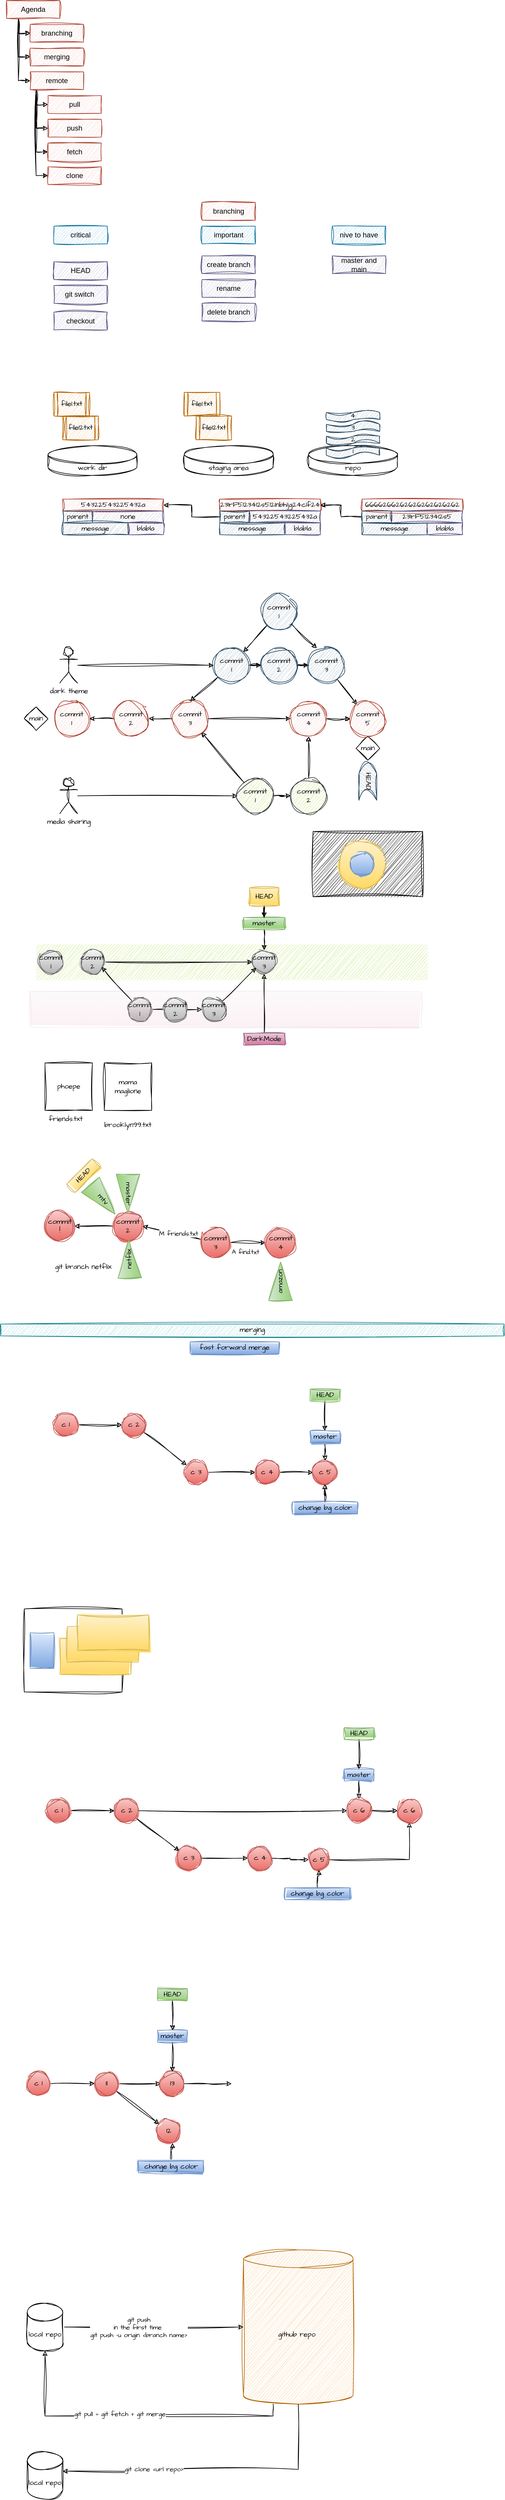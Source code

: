 <mxfile version="24.7.8">
  <diagram name="Page-1" id="dGO7pggi1dXLRebVZm4o">
    <mxGraphModel dx="710" dy="499" grid="1" gridSize="10" guides="1" tooltips="1" connect="1" arrows="1" fold="1" page="1" pageScale="1" pageWidth="850" pageHeight="1100" math="0" shadow="0">
      <root>
        <mxCell id="0" />
        <mxCell id="1" parent="0" />
        <mxCell id="wL283nahEsRfDJyT6Ts5-379" style="edgeStyle=orthogonalEdgeStyle;rounded=0;sketch=1;hachureGap=4;jiggle=2;curveFitting=1;orthogonalLoop=1;jettySize=auto;html=1;entryX=0;entryY=0.5;entryDx=0;entryDy=0;fontFamily=Architects Daughter;fontSource=https%3A%2F%2Ffonts.googleapis.com%2Fcss%3Ffamily%3DArchitects%2BDaughter;" edge="1" parent="1" source="wL283nahEsRfDJyT6Ts5-371" target="wL283nahEsRfDJyT6Ts5-372">
          <mxGeometry relative="1" as="geometry">
            <Array as="points">
              <mxPoint x="30" y="65" />
            </Array>
          </mxGeometry>
        </mxCell>
        <mxCell id="wL283nahEsRfDJyT6Ts5-380" style="edgeStyle=orthogonalEdgeStyle;rounded=0;sketch=1;hachureGap=4;jiggle=2;curveFitting=1;orthogonalLoop=1;jettySize=auto;html=1;entryX=0;entryY=0.5;entryDx=0;entryDy=0;fontFamily=Architects Daughter;fontSource=https%3A%2F%2Ffonts.googleapis.com%2Fcss%3Ffamily%3DArchitects%2BDaughter;" edge="1" parent="1" source="wL283nahEsRfDJyT6Ts5-371" target="wL283nahEsRfDJyT6Ts5-373">
          <mxGeometry relative="1" as="geometry">
            <Array as="points">
              <mxPoint x="30" y="105" />
            </Array>
          </mxGeometry>
        </mxCell>
        <mxCell id="wL283nahEsRfDJyT6Ts5-381" style="edgeStyle=orthogonalEdgeStyle;rounded=0;sketch=1;hachureGap=4;jiggle=2;curveFitting=1;orthogonalLoop=1;jettySize=auto;html=1;entryX=0;entryY=0.5;entryDx=0;entryDy=0;fontFamily=Architects Daughter;fontSource=https%3A%2F%2Ffonts.googleapis.com%2Fcss%3Ffamily%3DArchitects%2BDaughter;" edge="1" parent="1" source="wL283nahEsRfDJyT6Ts5-371" target="wL283nahEsRfDJyT6Ts5-374">
          <mxGeometry relative="1" as="geometry">
            <Array as="points">
              <mxPoint x="30" y="145" />
            </Array>
          </mxGeometry>
        </mxCell>
        <mxCell id="wL283nahEsRfDJyT6Ts5-371" value="Agenda" style="rounded=0;whiteSpace=wrap;html=1;sketch=1;curveFitting=1;jiggle=2;fillColor=#fad9d5;strokeColor=#ae4132;" vertex="1" parent="1">
          <mxGeometry x="10" y="10" width="90" height="30" as="geometry" />
        </mxCell>
        <mxCell id="wL283nahEsRfDJyT6Ts5-372" value="branching" style="rounded=0;whiteSpace=wrap;html=1;sketch=1;curveFitting=1;jiggle=2;fillColor=#fad9d5;strokeColor=#ae4132;" vertex="1" parent="1">
          <mxGeometry x="50" y="50" width="90" height="30" as="geometry" />
        </mxCell>
        <mxCell id="wL283nahEsRfDJyT6Ts5-373" value="merging" style="rounded=0;whiteSpace=wrap;html=1;sketch=1;curveFitting=1;jiggle=2;fillColor=#fad9d5;strokeColor=#ae4132;" vertex="1" parent="1">
          <mxGeometry x="50" y="90" width="90" height="30" as="geometry" />
        </mxCell>
        <mxCell id="wL283nahEsRfDJyT6Ts5-382" style="edgeStyle=orthogonalEdgeStyle;rounded=0;sketch=1;hachureGap=4;jiggle=2;curveFitting=1;orthogonalLoop=1;jettySize=auto;html=1;entryX=0;entryY=0.5;entryDx=0;entryDy=0;fontFamily=Architects Daughter;fontSource=https%3A%2F%2Ffonts.googleapis.com%2Fcss%3Ffamily%3DArchitects%2BDaughter;" edge="1" parent="1" source="wL283nahEsRfDJyT6Ts5-374" target="wL283nahEsRfDJyT6Ts5-375">
          <mxGeometry relative="1" as="geometry">
            <Array as="points">
              <mxPoint x="60" y="185" />
            </Array>
          </mxGeometry>
        </mxCell>
        <mxCell id="wL283nahEsRfDJyT6Ts5-383" style="edgeStyle=orthogonalEdgeStyle;rounded=0;sketch=1;hachureGap=4;jiggle=2;curveFitting=1;orthogonalLoop=1;jettySize=auto;html=1;entryX=0;entryY=0.5;entryDx=0;entryDy=0;fontFamily=Architects Daughter;fontSource=https%3A%2F%2Ffonts.googleapis.com%2Fcss%3Ffamily%3DArchitects%2BDaughter;" edge="1" parent="1" source="wL283nahEsRfDJyT6Ts5-374" target="wL283nahEsRfDJyT6Ts5-376">
          <mxGeometry relative="1" as="geometry">
            <Array as="points">
              <mxPoint x="60" y="225" />
            </Array>
          </mxGeometry>
        </mxCell>
        <mxCell id="wL283nahEsRfDJyT6Ts5-384" style="edgeStyle=orthogonalEdgeStyle;rounded=0;sketch=1;hachureGap=4;jiggle=2;curveFitting=1;orthogonalLoop=1;jettySize=auto;html=1;entryX=0;entryY=0.5;entryDx=0;entryDy=0;fontFamily=Architects Daughter;fontSource=https%3A%2F%2Ffonts.googleapis.com%2Fcss%3Ffamily%3DArchitects%2BDaughter;" edge="1" parent="1" source="wL283nahEsRfDJyT6Ts5-374" target="wL283nahEsRfDJyT6Ts5-377">
          <mxGeometry relative="1" as="geometry">
            <Array as="points">
              <mxPoint x="60" y="265" />
            </Array>
          </mxGeometry>
        </mxCell>
        <mxCell id="wL283nahEsRfDJyT6Ts5-385" style="edgeStyle=orthogonalEdgeStyle;rounded=0;sketch=1;hachureGap=4;jiggle=2;curveFitting=1;orthogonalLoop=1;jettySize=auto;html=1;entryX=0;entryY=0.5;entryDx=0;entryDy=0;fontFamily=Architects Daughter;fontSource=https%3A%2F%2Ffonts.googleapis.com%2Fcss%3Ffamily%3DArchitects%2BDaughter;" edge="1" parent="1" source="wL283nahEsRfDJyT6Ts5-374" target="wL283nahEsRfDJyT6Ts5-378">
          <mxGeometry relative="1" as="geometry">
            <Array as="points">
              <mxPoint x="60" y="305" />
            </Array>
          </mxGeometry>
        </mxCell>
        <mxCell id="wL283nahEsRfDJyT6Ts5-374" value="remote" style="rounded=0;whiteSpace=wrap;html=1;sketch=1;curveFitting=1;jiggle=2;fillColor=#fad9d5;strokeColor=#ae4132;" vertex="1" parent="1">
          <mxGeometry x="50" y="130" width="90" height="30" as="geometry" />
        </mxCell>
        <mxCell id="wL283nahEsRfDJyT6Ts5-375" value="pull" style="rounded=0;whiteSpace=wrap;html=1;sketch=1;curveFitting=1;jiggle=2;fillColor=#fad9d5;strokeColor=#ae4132;" vertex="1" parent="1">
          <mxGeometry x="80" y="170" width="90" height="30" as="geometry" />
        </mxCell>
        <mxCell id="wL283nahEsRfDJyT6Ts5-376" value="push" style="rounded=0;whiteSpace=wrap;html=1;sketch=1;curveFitting=1;jiggle=2;fillColor=#fad9d5;strokeColor=#ae4132;" vertex="1" parent="1">
          <mxGeometry x="80" y="210" width="90" height="30" as="geometry" />
        </mxCell>
        <mxCell id="wL283nahEsRfDJyT6Ts5-377" value="fetch" style="rounded=0;whiteSpace=wrap;html=1;sketch=1;curveFitting=1;jiggle=2;fillColor=#fad9d5;strokeColor=#ae4132;" vertex="1" parent="1">
          <mxGeometry x="80" y="250" width="90" height="30" as="geometry" />
        </mxCell>
        <mxCell id="wL283nahEsRfDJyT6Ts5-378" value="clone" style="rounded=0;whiteSpace=wrap;html=1;sketch=1;curveFitting=1;jiggle=2;fillColor=#fad9d5;strokeColor=#ae4132;" vertex="1" parent="1">
          <mxGeometry x="80" y="290" width="90" height="30" as="geometry" />
        </mxCell>
        <mxCell id="wL283nahEsRfDJyT6Ts5-386" value="branching" style="rounded=0;whiteSpace=wrap;html=1;sketch=1;curveFitting=1;jiggle=2;fillColor=#fad9d5;strokeColor=#ae4132;" vertex="1" parent="1">
          <mxGeometry x="340" y="350" width="90" height="30" as="geometry" />
        </mxCell>
        <mxCell id="wL283nahEsRfDJyT6Ts5-387" value="HEAD" style="rounded=0;whiteSpace=wrap;html=1;sketch=1;curveFitting=1;jiggle=2;fillColor=#d0cee2;strokeColor=#56517e;" vertex="1" parent="1">
          <mxGeometry x="90" y="450" width="90" height="30" as="geometry" />
        </mxCell>
        <mxCell id="wL283nahEsRfDJyT6Ts5-388" value="git switch&amp;nbsp;" style="rounded=0;whiteSpace=wrap;html=1;sketch=1;curveFitting=1;jiggle=2;fillColor=#d0cee2;strokeColor=#56517e;" vertex="1" parent="1">
          <mxGeometry x="90" y="490" width="90" height="30" as="geometry" />
        </mxCell>
        <mxCell id="wL283nahEsRfDJyT6Ts5-389" value="critical" style="rounded=0;whiteSpace=wrap;html=1;sketch=1;curveFitting=1;jiggle=2;fillColor=#b1ddf0;strokeColor=#10739e;" vertex="1" parent="1">
          <mxGeometry x="90" y="390" width="90" height="30" as="geometry" />
        </mxCell>
        <mxCell id="wL283nahEsRfDJyT6Ts5-390" value="important" style="rounded=0;whiteSpace=wrap;html=1;sketch=1;curveFitting=1;jiggle=2;fillColor=#b1ddf0;strokeColor=#10739e;" vertex="1" parent="1">
          <mxGeometry x="340" y="390" width="90" height="30" as="geometry" />
        </mxCell>
        <mxCell id="wL283nahEsRfDJyT6Ts5-391" value="nive to have" style="rounded=0;whiteSpace=wrap;html=1;sketch=1;curveFitting=1;jiggle=2;fillColor=#b1ddf0;strokeColor=#10739e;" vertex="1" parent="1">
          <mxGeometry x="560" y="390" width="90" height="30" as="geometry" />
        </mxCell>
        <mxCell id="wL283nahEsRfDJyT6Ts5-392" value="checkout" style="rounded=0;whiteSpace=wrap;html=1;sketch=1;curveFitting=1;jiggle=2;fillColor=#d0cee2;strokeColor=#56517e;" vertex="1" parent="1">
          <mxGeometry x="90" y="535" width="90" height="30" as="geometry" />
        </mxCell>
        <mxCell id="wL283nahEsRfDJyT6Ts5-393" value="create branch" style="rounded=0;whiteSpace=wrap;html=1;sketch=1;curveFitting=1;jiggle=2;fillColor=#d0cee2;strokeColor=#56517e;" vertex="1" parent="1">
          <mxGeometry x="340" y="440" width="90" height="30" as="geometry" />
        </mxCell>
        <mxCell id="wL283nahEsRfDJyT6Ts5-394" value="rename" style="rounded=0;whiteSpace=wrap;html=1;sketch=1;curveFitting=1;jiggle=2;fillColor=#d0cee2;strokeColor=#56517e;" vertex="1" parent="1">
          <mxGeometry x="340" y="480" width="90" height="30" as="geometry" />
        </mxCell>
        <mxCell id="wL283nahEsRfDJyT6Ts5-395" value="delete branch" style="rounded=0;whiteSpace=wrap;html=1;sketch=1;curveFitting=1;jiggle=2;fillColor=#d0cee2;strokeColor=#56517e;" vertex="1" parent="1">
          <mxGeometry x="340" y="520" width="90" height="30" as="geometry" />
        </mxCell>
        <mxCell id="wL283nahEsRfDJyT6Ts5-396" value="master and main" style="rounded=0;whiteSpace=wrap;html=1;sketch=1;curveFitting=1;jiggle=2;fillColor=#d0cee2;strokeColor=#56517e;" vertex="1" parent="1">
          <mxGeometry x="560" y="440" width="90" height="30" as="geometry" />
        </mxCell>
        <mxCell id="wL283nahEsRfDJyT6Ts5-398" value="commit&lt;br&gt;1" style="ellipse;whiteSpace=wrap;html=1;aspect=fixed;sketch=1;hachureGap=4;jiggle=2;curveFitting=1;fontFamily=Architects Daughter;fontSource=https%3A%2F%2Ffonts.googleapis.com%2Fcss%3Ffamily%3DArchitects%2BDaughter;fillColor=#fad9d5;strokeColor=#ae4132;" vertex="1" parent="1">
          <mxGeometry x="90" y="1190" width="60" height="60" as="geometry" />
        </mxCell>
        <mxCell id="wL283nahEsRfDJyT6Ts5-406" value="" style="edgeStyle=orthogonalEdgeStyle;rounded=0;sketch=1;hachureGap=4;jiggle=2;curveFitting=1;orthogonalLoop=1;jettySize=auto;html=1;fontFamily=Architects Daughter;fontSource=https%3A%2F%2Ffonts.googleapis.com%2Fcss%3Ffamily%3DArchitects%2BDaughter;" edge="1" parent="1" source="wL283nahEsRfDJyT6Ts5-399" target="wL283nahEsRfDJyT6Ts5-400">
          <mxGeometry relative="1" as="geometry" />
        </mxCell>
        <mxCell id="wL283nahEsRfDJyT6Ts5-472" style="edgeStyle=orthogonalEdgeStyle;rounded=0;sketch=1;hachureGap=4;jiggle=2;curveFitting=1;orthogonalLoop=1;jettySize=auto;html=1;fontFamily=Architects Daughter;fontSource=https%3A%2F%2Ffonts.googleapis.com%2Fcss%3Ffamily%3DArchitects%2BDaughter;" edge="1" parent="1" source="wL283nahEsRfDJyT6Ts5-399" target="wL283nahEsRfDJyT6Ts5-471">
          <mxGeometry relative="1" as="geometry" />
        </mxCell>
        <mxCell id="wL283nahEsRfDJyT6Ts5-399" value="commit&lt;br&gt;3" style="ellipse;whiteSpace=wrap;html=1;aspect=fixed;sketch=1;hachureGap=4;jiggle=2;curveFitting=1;fontFamily=Architects Daughter;fontSource=https%3A%2F%2Ffonts.googleapis.com%2Fcss%3Ffamily%3DArchitects%2BDaughter;fillColor=#fad9d5;strokeColor=#ae4132;" vertex="1" parent="1">
          <mxGeometry x="290" y="1190" width="60" height="60" as="geometry" />
        </mxCell>
        <mxCell id="wL283nahEsRfDJyT6Ts5-407" value="" style="edgeStyle=orthogonalEdgeStyle;rounded=0;sketch=1;hachureGap=4;jiggle=2;curveFitting=1;orthogonalLoop=1;jettySize=auto;html=1;fontFamily=Architects Daughter;fontSource=https%3A%2F%2Ffonts.googleapis.com%2Fcss%3Ffamily%3DArchitects%2BDaughter;" edge="1" parent="1" source="wL283nahEsRfDJyT6Ts5-400" target="wL283nahEsRfDJyT6Ts5-398">
          <mxGeometry relative="1" as="geometry" />
        </mxCell>
        <mxCell id="wL283nahEsRfDJyT6Ts5-400" value="commit&lt;br&gt;2" style="ellipse;whiteSpace=wrap;html=1;aspect=fixed;sketch=1;hachureGap=4;jiggle=2;curveFitting=1;fontFamily=Architects Daughter;fontSource=https%3A%2F%2Ffonts.googleapis.com%2Fcss%3Ffamily%3DArchitects%2BDaughter;fillColor=#fad9d5;strokeColor=#ae4132;" vertex="1" parent="1">
          <mxGeometry x="190" y="1190" width="60" height="60" as="geometry" />
        </mxCell>
        <mxCell id="wL283nahEsRfDJyT6Ts5-410" value="work dir" style="shape=cylinder3;whiteSpace=wrap;html=1;boundedLbl=1;backgroundOutline=1;size=15;sketch=1;hachureGap=4;jiggle=2;curveFitting=1;fontFamily=Architects Daughter;fontSource=https%3A%2F%2Ffonts.googleapis.com%2Fcss%3Ffamily%3DArchitects%2BDaughter;" vertex="1" parent="1">
          <mxGeometry x="80" y="760" width="150" height="50" as="geometry" />
        </mxCell>
        <mxCell id="wL283nahEsRfDJyT6Ts5-411" value="staging area" style="shape=cylinder3;whiteSpace=wrap;html=1;boundedLbl=1;backgroundOutline=1;size=15;sketch=1;hachureGap=4;jiggle=2;curveFitting=1;fontFamily=Architects Daughter;fontSource=https%3A%2F%2Ffonts.googleapis.com%2Fcss%3Ffamily%3DArchitects%2BDaughter;" vertex="1" parent="1">
          <mxGeometry x="310" y="760" width="150" height="50" as="geometry" />
        </mxCell>
        <mxCell id="wL283nahEsRfDJyT6Ts5-412" value="repo" style="shape=cylinder3;whiteSpace=wrap;html=1;boundedLbl=1;backgroundOutline=1;size=15;sketch=1;hachureGap=4;jiggle=2;curveFitting=1;fontFamily=Architects Daughter;fontSource=https%3A%2F%2Ffonts.googleapis.com%2Fcss%3Ffamily%3DArchitects%2BDaughter;" vertex="1" parent="1">
          <mxGeometry x="520" y="760" width="150" height="50" as="geometry" />
        </mxCell>
        <mxCell id="wL283nahEsRfDJyT6Ts5-413" value="file1.txt" style="shape=process;whiteSpace=wrap;html=1;backgroundOutline=1;sketch=1;hachureGap=4;jiggle=2;curveFitting=1;fontFamily=Architects Daughter;fontSource=https%3A%2F%2Ffonts.googleapis.com%2Fcss%3Ffamily%3DArchitects%2BDaughter;fillColor=#fad7ac;strokeColor=#b46504;" vertex="1" parent="1">
          <mxGeometry x="90" y="670" width="60" height="40" as="geometry" />
        </mxCell>
        <mxCell id="wL283nahEsRfDJyT6Ts5-414" value="file1.txt" style="shape=process;whiteSpace=wrap;html=1;backgroundOutline=1;sketch=1;hachureGap=4;jiggle=2;curveFitting=1;fontFamily=Architects Daughter;fontSource=https%3A%2F%2Ffonts.googleapis.com%2Fcss%3Ffamily%3DArchitects%2BDaughter;fillColor=#fad7ac;strokeColor=#b46504;" vertex="1" parent="1">
          <mxGeometry x="310" y="670" width="60" height="40" as="geometry" />
        </mxCell>
        <mxCell id="wL283nahEsRfDJyT6Ts5-415" value="1" style="shape=tape;whiteSpace=wrap;html=1;sketch=1;hachureGap=4;jiggle=2;curveFitting=1;fontFamily=Architects Daughter;fontSource=https%3A%2F%2Ffonts.googleapis.com%2Fcss%3Ffamily%3DArchitects%2BDaughter;fillColor=#bac8d3;strokeColor=#23445d;" vertex="1" parent="1">
          <mxGeometry x="550" y="760" width="90" height="20" as="geometry" />
        </mxCell>
        <mxCell id="wL283nahEsRfDJyT6Ts5-416" value="file12txt" style="shape=process;whiteSpace=wrap;html=1;backgroundOutline=1;sketch=1;hachureGap=4;jiggle=2;curveFitting=1;fontFamily=Architects Daughter;fontSource=https%3A%2F%2Ffonts.googleapis.com%2Fcss%3Ffamily%3DArchitects%2BDaughter;fillColor=#fad7ac;strokeColor=#b46504;" vertex="1" parent="1">
          <mxGeometry x="105" y="710" width="60" height="40" as="geometry" />
        </mxCell>
        <mxCell id="wL283nahEsRfDJyT6Ts5-417" value="file12txt" style="shape=process;whiteSpace=wrap;html=1;backgroundOutline=1;sketch=1;hachureGap=4;jiggle=2;curveFitting=1;fontFamily=Architects Daughter;fontSource=https%3A%2F%2Ffonts.googleapis.com%2Fcss%3Ffamily%3DArchitects%2BDaughter;fillColor=#fad7ac;strokeColor=#b46504;" vertex="1" parent="1">
          <mxGeometry x="330" y="710" width="60" height="40" as="geometry" />
        </mxCell>
        <mxCell id="wL283nahEsRfDJyT6Ts5-418" value="2" style="shape=tape;whiteSpace=wrap;html=1;sketch=1;hachureGap=4;jiggle=2;curveFitting=1;fontFamily=Architects Daughter;fontSource=https%3A%2F%2Ffonts.googleapis.com%2Fcss%3Ffamily%3DArchitects%2BDaughter;fillColor=#bac8d3;strokeColor=#23445d;" vertex="1" parent="1">
          <mxGeometry x="550" y="740" width="90" height="20" as="geometry" />
        </mxCell>
        <mxCell id="wL283nahEsRfDJyT6Ts5-419" value="3" style="shape=tape;whiteSpace=wrap;html=1;sketch=1;hachureGap=4;jiggle=2;curveFitting=1;fontFamily=Architects Daughter;fontSource=https%3A%2F%2Ffonts.googleapis.com%2Fcss%3Ffamily%3DArchitects%2BDaughter;fillColor=#bac8d3;strokeColor=#23445d;" vertex="1" parent="1">
          <mxGeometry x="550" y="720" width="90" height="20" as="geometry" />
        </mxCell>
        <mxCell id="wL283nahEsRfDJyT6Ts5-420" value="4" style="shape=tape;whiteSpace=wrap;html=1;sketch=1;hachureGap=4;jiggle=2;curveFitting=1;fontFamily=Architects Daughter;fontSource=https%3A%2F%2Ffonts.googleapis.com%2Fcss%3Ffamily%3DArchitects%2BDaughter;fillColor=#bac8d3;strokeColor=#23445d;" vertex="1" parent="1">
          <mxGeometry x="550" y="700" width="90" height="20" as="geometry" />
        </mxCell>
        <mxCell id="wL283nahEsRfDJyT6Ts5-424" value="231rF5123412s5121nbh1jg24c1f24" style="rounded=0;whiteSpace=wrap;html=1;sketch=1;hachureGap=4;jiggle=2;curveFitting=1;fontFamily=Architects Daughter;fontSource=https%3A%2F%2Ffonts.googleapis.com%2Fcss%3Ffamily%3DArchitects%2BDaughter;fillColor=#fad9d5;strokeColor=#ae4132;" vertex="1" parent="1">
          <mxGeometry x="370" y="850" width="170" height="20" as="geometry" />
        </mxCell>
        <mxCell id="wL283nahEsRfDJyT6Ts5-434" style="edgeStyle=orthogonalEdgeStyle;rounded=0;sketch=1;hachureGap=4;jiggle=2;curveFitting=1;orthogonalLoop=1;jettySize=auto;html=1;entryX=1;entryY=0.5;entryDx=0;entryDy=0;fontFamily=Architects Daughter;fontSource=https%3A%2F%2Ffonts.googleapis.com%2Fcss%3Ffamily%3DArchitects%2BDaughter;" edge="1" parent="1" source="wL283nahEsRfDJyT6Ts5-425" target="wL283nahEsRfDJyT6Ts5-429">
          <mxGeometry relative="1" as="geometry" />
        </mxCell>
        <mxCell id="wL283nahEsRfDJyT6Ts5-425" value="parent" style="rounded=0;whiteSpace=wrap;html=1;sketch=1;hachureGap=4;jiggle=2;curveFitting=1;fontFamily=Architects Daughter;fontSource=https%3A%2F%2Ffonts.googleapis.com%2Fcss%3Ffamily%3DArchitects%2BDaughter;fillColor=#bac8d3;strokeColor=#23445d;" vertex="1" parent="1">
          <mxGeometry x="370" y="870" width="50" height="20" as="geometry" />
        </mxCell>
        <mxCell id="wL283nahEsRfDJyT6Ts5-426" value="54322543225432a" style="rounded=0;whiteSpace=wrap;html=1;sketch=1;hachureGap=4;jiggle=2;curveFitting=1;fontFamily=Architects Daughter;fontSource=https%3A%2F%2Ffonts.googleapis.com%2Fcss%3Ffamily%3DArchitects%2BDaughter;fillColor=#d0cee2;strokeColor=#56517e;" vertex="1" parent="1">
          <mxGeometry x="420" y="870" width="120" height="20" as="geometry" />
        </mxCell>
        <mxCell id="wL283nahEsRfDJyT6Ts5-427" value="message" style="rounded=0;whiteSpace=wrap;html=1;sketch=1;hachureGap=4;jiggle=2;curveFitting=1;fontFamily=Architects Daughter;fontSource=https%3A%2F%2Ffonts.googleapis.com%2Fcss%3Ffamily%3DArchitects%2BDaughter;fillColor=#bac8d3;strokeColor=#23445d;" vertex="1" parent="1">
          <mxGeometry x="370" y="890" width="110" height="20" as="geometry" />
        </mxCell>
        <mxCell id="wL283nahEsRfDJyT6Ts5-428" value="blabla" style="rounded=0;whiteSpace=wrap;html=1;sketch=1;hachureGap=4;jiggle=2;curveFitting=1;fontFamily=Architects Daughter;fontSource=https%3A%2F%2Ffonts.googleapis.com%2Fcss%3Ffamily%3DArchitects%2BDaughter;fillColor=#d0cee2;strokeColor=#56517e;" vertex="1" parent="1">
          <mxGeometry x="480" y="890" width="60" height="20" as="geometry" />
        </mxCell>
        <mxCell id="wL283nahEsRfDJyT6Ts5-429" value="54322543225432a" style="rounded=0;whiteSpace=wrap;html=1;sketch=1;hachureGap=4;jiggle=2;curveFitting=1;fontFamily=Architects Daughter;fontSource=https%3A%2F%2Ffonts.googleapis.com%2Fcss%3Ffamily%3DArchitects%2BDaughter;fillColor=#fad9d5;strokeColor=#ae4132;" vertex="1" parent="1">
          <mxGeometry x="105" y="850" width="170" height="20" as="geometry" />
        </mxCell>
        <mxCell id="wL283nahEsRfDJyT6Ts5-430" value="parent" style="rounded=0;whiteSpace=wrap;html=1;sketch=1;hachureGap=4;jiggle=2;curveFitting=1;fontFamily=Architects Daughter;fontSource=https%3A%2F%2Ffonts.googleapis.com%2Fcss%3Ffamily%3DArchitects%2BDaughter;fillColor=#bac8d3;strokeColor=#23445d;" vertex="1" parent="1">
          <mxGeometry x="105" y="870" width="50" height="20" as="geometry" />
        </mxCell>
        <mxCell id="wL283nahEsRfDJyT6Ts5-431" value="none" style="rounded=0;whiteSpace=wrap;html=1;sketch=1;hachureGap=4;jiggle=2;curveFitting=1;fontFamily=Architects Daughter;fontSource=https%3A%2F%2Ffonts.googleapis.com%2Fcss%3Ffamily%3DArchitects%2BDaughter;fillColor=#d0cee2;strokeColor=#56517e;" vertex="1" parent="1">
          <mxGeometry x="155" y="870" width="120" height="20" as="geometry" />
        </mxCell>
        <mxCell id="wL283nahEsRfDJyT6Ts5-432" value="message" style="rounded=0;whiteSpace=wrap;html=1;sketch=1;hachureGap=4;jiggle=2;curveFitting=1;fontFamily=Architects Daughter;fontSource=https%3A%2F%2Ffonts.googleapis.com%2Fcss%3Ffamily%3DArchitects%2BDaughter;fillColor=#bac8d3;strokeColor=#23445d;" vertex="1" parent="1">
          <mxGeometry x="105" y="890" width="110" height="20" as="geometry" />
        </mxCell>
        <mxCell id="wL283nahEsRfDJyT6Ts5-433" value="blabla" style="rounded=0;whiteSpace=wrap;html=1;sketch=1;hachureGap=4;jiggle=2;curveFitting=1;fontFamily=Architects Daughter;fontSource=https%3A%2F%2Ffonts.googleapis.com%2Fcss%3Ffamily%3DArchitects%2BDaughter;fillColor=#d0cee2;strokeColor=#56517e;" vertex="1" parent="1">
          <mxGeometry x="215" y="890" width="60" height="20" as="geometry" />
        </mxCell>
        <mxCell id="wL283nahEsRfDJyT6Ts5-435" value="6666266262626262626262" style="rounded=0;whiteSpace=wrap;html=1;sketch=1;hachureGap=4;jiggle=2;curveFitting=1;fontFamily=Architects Daughter;fontSource=https%3A%2F%2Ffonts.googleapis.com%2Fcss%3Ffamily%3DArchitects%2BDaughter;fillColor=#fad9d5;strokeColor=#ae4132;" vertex="1" parent="1">
          <mxGeometry x="610" y="850" width="170" height="20" as="geometry" />
        </mxCell>
        <mxCell id="wL283nahEsRfDJyT6Ts5-440" style="edgeStyle=orthogonalEdgeStyle;rounded=0;sketch=1;hachureGap=4;jiggle=2;curveFitting=1;orthogonalLoop=1;jettySize=auto;html=1;entryX=1;entryY=0.5;entryDx=0;entryDy=0;fontFamily=Architects Daughter;fontSource=https%3A%2F%2Ffonts.googleapis.com%2Fcss%3Ffamily%3DArchitects%2BDaughter;" edge="1" parent="1" source="wL283nahEsRfDJyT6Ts5-436" target="wL283nahEsRfDJyT6Ts5-424">
          <mxGeometry relative="1" as="geometry" />
        </mxCell>
        <mxCell id="wL283nahEsRfDJyT6Ts5-436" value="parent" style="rounded=0;whiteSpace=wrap;html=1;sketch=1;hachureGap=4;jiggle=2;curveFitting=1;fontFamily=Architects Daughter;fontSource=https%3A%2F%2Ffonts.googleapis.com%2Fcss%3Ffamily%3DArchitects%2BDaughter;fillColor=#bac8d3;strokeColor=#23445d;" vertex="1" parent="1">
          <mxGeometry x="610" y="870" width="50" height="20" as="geometry" />
        </mxCell>
        <mxCell id="wL283nahEsRfDJyT6Ts5-437" value="231rF5123412s5" style="rounded=0;whiteSpace=wrap;html=1;sketch=1;hachureGap=4;jiggle=2;curveFitting=1;fontFamily=Architects Daughter;fontSource=https%3A%2F%2Ffonts.googleapis.com%2Fcss%3Ffamily%3DArchitects%2BDaughter;fillColor=#d0cee2;strokeColor=#56517e;" vertex="1" parent="1">
          <mxGeometry x="660" y="870" width="120" height="20" as="geometry" />
        </mxCell>
        <mxCell id="wL283nahEsRfDJyT6Ts5-438" value="message" style="rounded=0;whiteSpace=wrap;html=1;sketch=1;hachureGap=4;jiggle=2;curveFitting=1;fontFamily=Architects Daughter;fontSource=https%3A%2F%2Ffonts.googleapis.com%2Fcss%3Ffamily%3DArchitects%2BDaughter;fillColor=#bac8d3;strokeColor=#23445d;" vertex="1" parent="1">
          <mxGeometry x="610" y="890" width="110" height="20" as="geometry" />
        </mxCell>
        <mxCell id="wL283nahEsRfDJyT6Ts5-439" value="blabla" style="rounded=0;whiteSpace=wrap;html=1;sketch=1;hachureGap=4;jiggle=2;curveFitting=1;fontFamily=Architects Daughter;fontSource=https%3A%2F%2Ffonts.googleapis.com%2Fcss%3Ffamily%3DArchitects%2BDaughter;fillColor=#d0cee2;strokeColor=#56517e;" vertex="1" parent="1">
          <mxGeometry x="720" y="890" width="60" height="20" as="geometry" />
        </mxCell>
        <mxCell id="wL283nahEsRfDJyT6Ts5-443" value="HEAD" style="shape=dataStorage;whiteSpace=wrap;html=1;fixedSize=1;sketch=1;hachureGap=4;jiggle=2;curveFitting=1;fontFamily=Architects Daughter;fontSource=https%3A%2F%2Ffonts.googleapis.com%2Fcss%3Ffamily%3DArchitects%2BDaughter;rotation=90;fillColor=#bac8d3;strokeColor=#23445d;" vertex="1" parent="1">
          <mxGeometry x="587.5" y="1310" width="65" height="30" as="geometry" />
        </mxCell>
        <mxCell id="wL283nahEsRfDJyT6Ts5-446" value="main" style="shape=hexagon;perimeter=hexagonPerimeter2;whiteSpace=wrap;html=1;fixedSize=1;sketch=1;hachureGap=4;jiggle=2;curveFitting=1;fontFamily=Architects Daughter;fontSource=https%3A%2F%2Ffonts.googleapis.com%2Fcss%3Ffamily%3DArchitects%2BDaughter;" vertex="1" parent="1">
          <mxGeometry x="600" y="1250" width="40" height="40" as="geometry" />
        </mxCell>
        <mxCell id="wL283nahEsRfDJyT6Ts5-457" style="edgeStyle=orthogonalEdgeStyle;rounded=0;sketch=1;hachureGap=4;jiggle=2;curveFitting=1;orthogonalLoop=1;jettySize=auto;html=1;fontFamily=Architects Daughter;fontSource=https%3A%2F%2Ffonts.googleapis.com%2Fcss%3Ffamily%3DArchitects%2BDaughter;" edge="1" parent="1" source="wL283nahEsRfDJyT6Ts5-447" target="wL283nahEsRfDJyT6Ts5-455">
          <mxGeometry relative="1" as="geometry" />
        </mxCell>
        <mxCell id="wL283nahEsRfDJyT6Ts5-447" value="dark theme" style="shape=umlActor;verticalLabelPosition=bottom;verticalAlign=top;html=1;outlineConnect=0;sketch=1;hachureGap=4;jiggle=2;curveFitting=1;fontFamily=Architects Daughter;fontSource=https%3A%2F%2Ffonts.googleapis.com%2Fcss%3Ffamily%3DArchitects%2BDaughter;" vertex="1" parent="1">
          <mxGeometry x="100" y="1100" width="30" height="60" as="geometry" />
        </mxCell>
        <mxCell id="wL283nahEsRfDJyT6Ts5-474" style="edgeStyle=orthogonalEdgeStyle;rounded=0;sketch=1;hachureGap=4;jiggle=2;curveFitting=1;orthogonalLoop=1;jettySize=auto;html=1;entryX=0;entryY=0.5;entryDx=0;entryDy=0;fontFamily=Architects Daughter;fontSource=https%3A%2F%2Ffonts.googleapis.com%2Fcss%3Ffamily%3DArchitects%2BDaughter;" edge="1" parent="1" source="wL283nahEsRfDJyT6Ts5-448" target="wL283nahEsRfDJyT6Ts5-466">
          <mxGeometry relative="1" as="geometry" />
        </mxCell>
        <mxCell id="wL283nahEsRfDJyT6Ts5-448" value="media sharing" style="shape=umlActor;verticalLabelPosition=bottom;verticalAlign=top;html=1;outlineConnect=0;sketch=1;hachureGap=4;jiggle=2;curveFitting=1;fontFamily=Architects Daughter;fontSource=https%3A%2F%2Ffonts.googleapis.com%2Fcss%3Ffamily%3DArchitects%2BDaughter;" vertex="1" parent="1">
          <mxGeometry x="100" y="1320" width="30" height="60" as="geometry" />
        </mxCell>
        <mxCell id="wL283nahEsRfDJyT6Ts5-456" style="rounded=0;sketch=1;hachureGap=4;jiggle=2;curveFitting=1;orthogonalLoop=1;jettySize=auto;html=1;entryX=0.5;entryY=0;entryDx=0;entryDy=0;fontFamily=Architects Daughter;fontSource=https%3A%2F%2Ffonts.googleapis.com%2Fcss%3Ffamily%3DArchitects%2BDaughter;" edge="1" parent="1" source="wL283nahEsRfDJyT6Ts5-455" target="wL283nahEsRfDJyT6Ts5-399">
          <mxGeometry relative="1" as="geometry" />
        </mxCell>
        <mxCell id="wL283nahEsRfDJyT6Ts5-460" style="edgeStyle=orthogonalEdgeStyle;rounded=0;sketch=1;hachureGap=4;jiggle=2;curveFitting=1;orthogonalLoop=1;jettySize=auto;html=1;fontFamily=Architects Daughter;fontSource=https%3A%2F%2Ffonts.googleapis.com%2Fcss%3Ffamily%3DArchitects%2BDaughter;" edge="1" parent="1" source="wL283nahEsRfDJyT6Ts5-455" target="wL283nahEsRfDJyT6Ts5-459">
          <mxGeometry relative="1" as="geometry" />
        </mxCell>
        <mxCell id="wL283nahEsRfDJyT6Ts5-455" value="commit&lt;br&gt;1" style="ellipse;whiteSpace=wrap;html=1;aspect=fixed;sketch=1;hachureGap=4;jiggle=2;curveFitting=1;fontFamily=Architects Daughter;fontSource=https%3A%2F%2Ffonts.googleapis.com%2Fcss%3Ffamily%3DArchitects%2BDaughter;fillColor=#bac8d3;strokeColor=#23445d;" vertex="1" parent="1">
          <mxGeometry x="360" y="1100" width="60" height="60" as="geometry" />
        </mxCell>
        <mxCell id="wL283nahEsRfDJyT6Ts5-462" value="" style="edgeStyle=orthogonalEdgeStyle;rounded=0;sketch=1;hachureGap=4;jiggle=2;curveFitting=1;orthogonalLoop=1;jettySize=auto;html=1;fontFamily=Architects Daughter;fontSource=https%3A%2F%2Ffonts.googleapis.com%2Fcss%3Ffamily%3DArchitects%2BDaughter;" edge="1" parent="1" source="wL283nahEsRfDJyT6Ts5-459" target="wL283nahEsRfDJyT6Ts5-461">
          <mxGeometry relative="1" as="geometry" />
        </mxCell>
        <mxCell id="wL283nahEsRfDJyT6Ts5-459" value="commit&lt;br&gt;2" style="ellipse;whiteSpace=wrap;html=1;aspect=fixed;sketch=1;hachureGap=4;jiggle=2;curveFitting=1;fontFamily=Architects Daughter;fontSource=https%3A%2F%2Ffonts.googleapis.com%2Fcss%3Ffamily%3DArchitects%2BDaughter;fillColor=#bac8d3;strokeColor=#23445d;" vertex="1" parent="1">
          <mxGeometry x="440" y="1100" width="60" height="60" as="geometry" />
        </mxCell>
        <mxCell id="wL283nahEsRfDJyT6Ts5-464" style="rounded=0;sketch=1;hachureGap=4;jiggle=2;curveFitting=1;orthogonalLoop=1;jettySize=auto;html=1;fontFamily=Architects Daughter;fontSource=https%3A%2F%2Ffonts.googleapis.com%2Fcss%3Ffamily%3DArchitects%2BDaughter;" edge="1" parent="1" source="wL283nahEsRfDJyT6Ts5-461" target="wL283nahEsRfDJyT6Ts5-463">
          <mxGeometry relative="1" as="geometry" />
        </mxCell>
        <mxCell id="wL283nahEsRfDJyT6Ts5-461" value="commit&lt;br&gt;3" style="ellipse;whiteSpace=wrap;html=1;aspect=fixed;sketch=1;hachureGap=4;jiggle=2;curveFitting=1;fontFamily=Architects Daughter;fontSource=https%3A%2F%2Ffonts.googleapis.com%2Fcss%3Ffamily%3DArchitects%2BDaughter;fillColor=#bac8d3;strokeColor=#23445d;" vertex="1" parent="1">
          <mxGeometry x="520" y="1100" width="60" height="60" as="geometry" />
        </mxCell>
        <mxCell id="wL283nahEsRfDJyT6Ts5-463" value="commit&lt;br&gt;5" style="ellipse;whiteSpace=wrap;html=1;aspect=fixed;sketch=1;hachureGap=4;jiggle=2;curveFitting=1;fontFamily=Architects Daughter;fontSource=https%3A%2F%2Ffonts.googleapis.com%2Fcss%3Ffamily%3DArchitects%2BDaughter;fillColor=#fad9d5;strokeColor=#ae4132;" vertex="1" parent="1">
          <mxGeometry x="590" y="1190" width="60" height="60" as="geometry" />
        </mxCell>
        <mxCell id="wL283nahEsRfDJyT6Ts5-469" style="edgeStyle=orthogonalEdgeStyle;rounded=0;sketch=1;hachureGap=4;jiggle=2;curveFitting=1;orthogonalLoop=1;jettySize=auto;html=1;entryX=0;entryY=0.5;entryDx=0;entryDy=0;fontFamily=Architects Daughter;fontSource=https%3A%2F%2Ffonts.googleapis.com%2Fcss%3Ffamily%3DArchitects%2BDaughter;" edge="1" parent="1" source="wL283nahEsRfDJyT6Ts5-466" target="wL283nahEsRfDJyT6Ts5-468">
          <mxGeometry relative="1" as="geometry" />
        </mxCell>
        <mxCell id="wL283nahEsRfDJyT6Ts5-475" style="rounded=0;sketch=1;hachureGap=4;jiggle=2;curveFitting=1;orthogonalLoop=1;jettySize=auto;html=1;fontFamily=Architects Daughter;fontSource=https%3A%2F%2Ffonts.googleapis.com%2Fcss%3Ffamily%3DArchitects%2BDaughter;" edge="1" parent="1" source="wL283nahEsRfDJyT6Ts5-466" target="wL283nahEsRfDJyT6Ts5-399">
          <mxGeometry relative="1" as="geometry" />
        </mxCell>
        <mxCell id="wL283nahEsRfDJyT6Ts5-466" value="commit&lt;br&gt;1" style="ellipse;whiteSpace=wrap;html=1;aspect=fixed;sketch=1;hachureGap=4;jiggle=2;curveFitting=1;fontFamily=Architects Daughter;fontSource=https%3A%2F%2Ffonts.googleapis.com%2Fcss%3Ffamily%3DArchitects%2BDaughter;fillColor=#cdeb8b;strokeColor=#36393d;" vertex="1" parent="1">
          <mxGeometry x="400" y="1320" width="60" height="60" as="geometry" />
        </mxCell>
        <mxCell id="wL283nahEsRfDJyT6Ts5-470" style="edgeStyle=orthogonalEdgeStyle;rounded=0;sketch=1;hachureGap=4;jiggle=2;curveFitting=1;orthogonalLoop=1;jettySize=auto;html=1;fontFamily=Architects Daughter;fontSource=https%3A%2F%2Ffonts.googleapis.com%2Fcss%3Ffamily%3DArchitects%2BDaughter;entryX=0.5;entryY=1;entryDx=0;entryDy=0;" edge="1" parent="1" source="wL283nahEsRfDJyT6Ts5-468" target="wL283nahEsRfDJyT6Ts5-471">
          <mxGeometry relative="1" as="geometry">
            <mxPoint x="520" y="1220" as="targetPoint" />
            <Array as="points" />
          </mxGeometry>
        </mxCell>
        <mxCell id="wL283nahEsRfDJyT6Ts5-468" value="commit&lt;br&gt;2" style="ellipse;whiteSpace=wrap;html=1;aspect=fixed;sketch=1;hachureGap=4;jiggle=2;curveFitting=1;fontFamily=Architects Daughter;fontSource=https%3A%2F%2Ffonts.googleapis.com%2Fcss%3Ffamily%3DArchitects%2BDaughter;fillColor=#cdeb8b;strokeColor=#36393d;" vertex="1" parent="1">
          <mxGeometry x="490" y="1320" width="60" height="60" as="geometry" />
        </mxCell>
        <mxCell id="wL283nahEsRfDJyT6Ts5-473" style="edgeStyle=orthogonalEdgeStyle;rounded=0;sketch=1;hachureGap=4;jiggle=2;curveFitting=1;orthogonalLoop=1;jettySize=auto;html=1;fontFamily=Architects Daughter;fontSource=https%3A%2F%2Ffonts.googleapis.com%2Fcss%3Ffamily%3DArchitects%2BDaughter;" edge="1" parent="1" source="wL283nahEsRfDJyT6Ts5-471" target="wL283nahEsRfDJyT6Ts5-463">
          <mxGeometry relative="1" as="geometry" />
        </mxCell>
        <mxCell id="wL283nahEsRfDJyT6Ts5-471" value="commit&lt;br&gt;4" style="ellipse;whiteSpace=wrap;html=1;aspect=fixed;sketch=1;hachureGap=4;jiggle=2;curveFitting=1;fontFamily=Architects Daughter;fontSource=https%3A%2F%2Ffonts.googleapis.com%2Fcss%3Ffamily%3DArchitects%2BDaughter;fillColor=#fad9d5;strokeColor=#ae4132;" vertex="1" parent="1">
          <mxGeometry x="490" y="1190" width="60" height="60" as="geometry" />
        </mxCell>
        <mxCell id="wL283nahEsRfDJyT6Ts5-476" value="main" style="shape=hexagon;perimeter=hexagonPerimeter2;whiteSpace=wrap;html=1;fixedSize=1;sketch=1;hachureGap=4;jiggle=2;curveFitting=1;fontFamily=Architects Daughter;fontSource=https%3A%2F%2Ffonts.googleapis.com%2Fcss%3Ffamily%3DArchitects%2BDaughter;" vertex="1" parent="1">
          <mxGeometry x="40" y="1200" width="40" height="40" as="geometry" />
        </mxCell>
        <mxCell id="wL283nahEsRfDJyT6Ts5-479" style="rounded=0;sketch=1;hachureGap=4;jiggle=2;curveFitting=1;orthogonalLoop=1;jettySize=auto;html=1;fontFamily=Architects Daughter;fontSource=https%3A%2F%2Ffonts.googleapis.com%2Fcss%3Ffamily%3DArchitects%2BDaughter;" edge="1" parent="1" source="wL283nahEsRfDJyT6Ts5-477" target="wL283nahEsRfDJyT6Ts5-455">
          <mxGeometry relative="1" as="geometry" />
        </mxCell>
        <mxCell id="wL283nahEsRfDJyT6Ts5-477" value="commit&lt;br&gt;1" style="ellipse;whiteSpace=wrap;html=1;aspect=fixed;sketch=1;hachureGap=4;jiggle=2;curveFitting=1;fontFamily=Architects Daughter;fontSource=https%3A%2F%2Ffonts.googleapis.com%2Fcss%3Ffamily%3DArchitects%2BDaughter;fillColor=#bac8d3;strokeColor=#23445d;" vertex="1" parent="1">
          <mxGeometry x="440" y="1010" width="60" height="60" as="geometry" />
        </mxCell>
        <mxCell id="wL283nahEsRfDJyT6Ts5-478" style="rounded=0;sketch=1;hachureGap=4;jiggle=2;curveFitting=1;orthogonalLoop=1;jettySize=auto;html=1;entryX=0.23;entryY=0.021;entryDx=0;entryDy=0;entryPerimeter=0;fontFamily=Architects Daughter;fontSource=https%3A%2F%2Ffonts.googleapis.com%2Fcss%3Ffamily%3DArchitects%2BDaughter;" edge="1" parent="1" source="wL283nahEsRfDJyT6Ts5-477" target="wL283nahEsRfDJyT6Ts5-461">
          <mxGeometry relative="1" as="geometry" />
        </mxCell>
        <mxCell id="wL283nahEsRfDJyT6Ts5-480" value="" style="rounded=0;whiteSpace=wrap;html=1;sketch=1;hachureGap=4;jiggle=2;curveFitting=1;fontFamily=Architects Daughter;fontSource=https%3A%2F%2Ffonts.googleapis.com%2Fcss%3Ffamily%3DArchitects%2BDaughter;fillColor=#cdeb8b;strokeColor=none;" vertex="1" parent="1">
          <mxGeometry x="60" y="1600" width="660" height="60" as="geometry" />
        </mxCell>
        <mxCell id="wL283nahEsRfDJyT6Ts5-481" value="commit 1" style="ellipse;whiteSpace=wrap;html=1;aspect=fixed;sketch=1;hachureGap=4;jiggle=2;curveFitting=1;fontFamily=Architects Daughter;fontSource=https%3A%2F%2Ffonts.googleapis.com%2Fcss%3Ffamily%3DArchitects%2BDaughter;fillColor=#f5f5f5;gradientColor=#b3b3b3;strokeColor=#666666;" vertex="1" parent="1">
          <mxGeometry x="65" y="1610" width="40" height="40" as="geometry" />
        </mxCell>
        <mxCell id="wL283nahEsRfDJyT6Ts5-509" style="edgeStyle=orthogonalEdgeStyle;rounded=0;sketch=1;hachureGap=4;jiggle=2;curveFitting=1;orthogonalLoop=1;jettySize=auto;html=1;entryX=0;entryY=0.5;entryDx=0;entryDy=0;fontFamily=Architects Daughter;fontSource=https%3A%2F%2Ffonts.googleapis.com%2Fcss%3Ffamily%3DArchitects%2BDaughter;" edge="1" parent="1" source="wL283nahEsRfDJyT6Ts5-482" target="wL283nahEsRfDJyT6Ts5-508">
          <mxGeometry relative="1" as="geometry" />
        </mxCell>
        <mxCell id="wL283nahEsRfDJyT6Ts5-482" value="commit 2" style="ellipse;whiteSpace=wrap;html=1;aspect=fixed;sketch=1;hachureGap=4;jiggle=2;curveFitting=1;fontFamily=Architects Daughter;fontSource=https%3A%2F%2Ffonts.googleapis.com%2Fcss%3Ffamily%3DArchitects%2BDaughter;fillColor=#f5f5f5;gradientColor=#b3b3b3;strokeColor=#666666;" vertex="1" parent="1">
          <mxGeometry x="135" y="1610" width="40" height="40" as="geometry" />
        </mxCell>
        <mxCell id="wL283nahEsRfDJyT6Ts5-484" style="edgeStyle=orthogonalEdgeStyle;rounded=0;sketch=1;hachureGap=4;jiggle=2;curveFitting=1;orthogonalLoop=1;jettySize=auto;html=1;fontFamily=Architects Daughter;fontSource=https%3A%2F%2Ffonts.googleapis.com%2Fcss%3Ffamily%3DArchitects%2BDaughter;entryX=0.5;entryY=0;entryDx=0;entryDy=0;" edge="1" parent="1" source="wL283nahEsRfDJyT6Ts5-483" target="wL283nahEsRfDJyT6Ts5-508">
          <mxGeometry relative="1" as="geometry" />
        </mxCell>
        <mxCell id="wL283nahEsRfDJyT6Ts5-483" value="master" style="rounded=0;whiteSpace=wrap;html=1;sketch=1;hachureGap=4;jiggle=2;curveFitting=1;fontFamily=Architects Daughter;fontSource=https%3A%2F%2Ffonts.googleapis.com%2Fcss%3Ffamily%3DArchitects%2BDaughter;fillColor=#d5e8d4;gradientColor=#97d077;strokeColor=#82b366;" vertex="1" parent="1">
          <mxGeometry x="410" y="1555" width="70" height="20" as="geometry" />
        </mxCell>
        <mxCell id="wL283nahEsRfDJyT6Ts5-486" style="edgeStyle=orthogonalEdgeStyle;rounded=0;sketch=1;hachureGap=4;jiggle=2;curveFitting=1;orthogonalLoop=1;jettySize=auto;html=1;entryX=0.5;entryY=0;entryDx=0;entryDy=0;fontFamily=Architects Daughter;fontSource=https%3A%2F%2Ffonts.googleapis.com%2Fcss%3Ffamily%3DArchitects%2BDaughter;" edge="1" parent="1" source="wL283nahEsRfDJyT6Ts5-485" target="wL283nahEsRfDJyT6Ts5-483">
          <mxGeometry relative="1" as="geometry" />
        </mxCell>
        <mxCell id="wL283nahEsRfDJyT6Ts5-485" value="HEAD" style="rounded=0;whiteSpace=wrap;html=1;sketch=1;hachureGap=4;jiggle=2;curveFitting=1;fontFamily=Architects Daughter;fontSource=https%3A%2F%2Ffonts.googleapis.com%2Fcss%3Ffamily%3DArchitects%2BDaughter;fillColor=#fff2cc;gradientColor=#ffd966;strokeColor=#d6b656;" vertex="1" parent="1">
          <mxGeometry x="420" y="1505" width="50" height="30" as="geometry" />
        </mxCell>
        <mxCell id="wL283nahEsRfDJyT6Ts5-487" value="" style="rounded=0;whiteSpace=wrap;html=1;sketch=1;hachureGap=4;jiggle=2;curveFitting=1;fontFamily=Architects Daughter;fontSource=https%3A%2F%2Ffonts.googleapis.com%2Fcss%3Ffamily%3DArchitects%2BDaughter;fillColor=#080808;" vertex="1" parent="1">
          <mxGeometry x="527.5" y="1410" width="185" height="110" as="geometry" />
        </mxCell>
        <mxCell id="wL283nahEsRfDJyT6Ts5-494" value="" style="ellipse;whiteSpace=wrap;html=1;aspect=fixed;sketch=1;hachureGap=4;jiggle=2;curveFitting=1;fontFamily=Architects Daughter;fontSource=https%3A%2F%2Ffonts.googleapis.com%2Fcss%3Ffamily%3DArchitects%2BDaughter;fillColor=#fff2cc;gradientColor=#ffd966;strokeColor=#d6b656;" vertex="1" parent="1">
          <mxGeometry x="570" y="1425" width="80" height="80" as="geometry" />
        </mxCell>
        <mxCell id="wL283nahEsRfDJyT6Ts5-495" value="" style="ellipse;whiteSpace=wrap;html=1;aspect=fixed;sketch=1;hachureGap=4;jiggle=2;curveFitting=1;fontFamily=Architects Daughter;fontSource=https%3A%2F%2Ffonts.googleapis.com%2Fcss%3Ffamily%3DArchitects%2BDaughter;fillColor=#dae8fc;gradientColor=#7ea6e0;strokeColor=#6c8ebf;" vertex="1" parent="1">
          <mxGeometry x="590" y="1445" width="40" height="40" as="geometry" />
        </mxCell>
        <mxCell id="wL283nahEsRfDJyT6Ts5-498" style="edgeStyle=orthogonalEdgeStyle;rounded=0;sketch=1;hachureGap=4;jiggle=2;curveFitting=1;orthogonalLoop=1;jettySize=auto;html=1;entryX=0.5;entryY=1;entryDx=0;entryDy=0;fontFamily=Architects Daughter;fontSource=https%3A%2F%2Ffonts.googleapis.com%2Fcss%3Ffamily%3DArchitects%2BDaughter;" edge="1" parent="1" source="wL283nahEsRfDJyT6Ts5-497" target="wL283nahEsRfDJyT6Ts5-508">
          <mxGeometry relative="1" as="geometry">
            <Array as="points">
              <mxPoint x="460" y="1750" />
              <mxPoint x="445" y="1750" />
            </Array>
          </mxGeometry>
        </mxCell>
        <mxCell id="wL283nahEsRfDJyT6Ts5-497" value="DarkMode" style="rounded=0;whiteSpace=wrap;html=1;sketch=1;hachureGap=4;jiggle=2;curveFitting=1;fontFamily=Architects Daughter;fontSource=https%3A%2F%2Ffonts.googleapis.com%2Fcss%3Ffamily%3DArchitects%2BDaughter;fillColor=#e6d0de;gradientColor=#d5739d;strokeColor=#996185;" vertex="1" parent="1">
          <mxGeometry x="410" y="1750" width="70" height="20" as="geometry" />
        </mxCell>
        <mxCell id="wL283nahEsRfDJyT6Ts5-506" value="" style="edgeStyle=orthogonalEdgeStyle;rounded=0;sketch=1;hachureGap=4;jiggle=2;curveFitting=1;orthogonalLoop=1;jettySize=auto;html=1;fontFamily=Architects Daughter;fontSource=https%3A%2F%2Ffonts.googleapis.com%2Fcss%3Ffamily%3DArchitects%2BDaughter;" edge="1" parent="1" source="wL283nahEsRfDJyT6Ts5-499" target="wL283nahEsRfDJyT6Ts5-505">
          <mxGeometry relative="1" as="geometry" />
        </mxCell>
        <mxCell id="wL283nahEsRfDJyT6Ts5-499" value="commit 1" style="ellipse;whiteSpace=wrap;html=1;aspect=fixed;sketch=1;hachureGap=4;jiggle=2;curveFitting=1;fontFamily=Architects Daughter;fontSource=https%3A%2F%2Ffonts.googleapis.com%2Fcss%3Ffamily%3DArchitects%2BDaughter;fillColor=#f5f5f5;gradientColor=#b3b3b3;strokeColor=#666666;" vertex="1" parent="1">
          <mxGeometry x="215" y="1690" width="40" height="40" as="geometry" />
        </mxCell>
        <mxCell id="wL283nahEsRfDJyT6Ts5-502" style="rounded=0;sketch=1;hachureGap=4;jiggle=2;curveFitting=1;orthogonalLoop=1;jettySize=auto;html=1;entryX=0.889;entryY=0.714;entryDx=0;entryDy=0;entryPerimeter=0;fontFamily=Architects Daughter;fontSource=https%3A%2F%2Ffonts.googleapis.com%2Fcss%3Ffamily%3DArchitects%2BDaughter;" edge="1" parent="1" source="wL283nahEsRfDJyT6Ts5-499" target="wL283nahEsRfDJyT6Ts5-482">
          <mxGeometry relative="1" as="geometry" />
        </mxCell>
        <mxCell id="wL283nahEsRfDJyT6Ts5-503" value="" style="rounded=0;whiteSpace=wrap;html=1;sketch=1;hachureGap=4;jiggle=2;curveFitting=1;fontFamily=Architects Daughter;fontSource=https%3A%2F%2Ffonts.googleapis.com%2Fcss%3Ffamily%3DArchitects%2BDaughter;fillColor=#e6d0de;strokeColor=#996185;opacity=10;gradientColor=#d5739d;" vertex="1" parent="1">
          <mxGeometry x="50" y="1680" width="660" height="60" as="geometry" />
        </mxCell>
        <mxCell id="wL283nahEsRfDJyT6Ts5-504" value="commit 2" style="ellipse;whiteSpace=wrap;html=1;aspect=fixed;sketch=1;hachureGap=4;jiggle=2;curveFitting=1;fontFamily=Architects Daughter;fontSource=https%3A%2F%2Ffonts.googleapis.com%2Fcss%3Ffamily%3DArchitects%2BDaughter;fillColor=#f5f5f5;gradientColor=#b3b3b3;strokeColor=#666666;" vertex="1" parent="1">
          <mxGeometry x="275" y="1690" width="40" height="40" as="geometry" />
        </mxCell>
        <mxCell id="wL283nahEsRfDJyT6Ts5-505" value="commit 3" style="ellipse;whiteSpace=wrap;html=1;aspect=fixed;sketch=1;hachureGap=4;jiggle=2;curveFitting=1;fontFamily=Architects Daughter;fontSource=https%3A%2F%2Ffonts.googleapis.com%2Fcss%3Ffamily%3DArchitects%2BDaughter;fillColor=#f5f5f5;gradientColor=#b3b3b3;strokeColor=#666666;" vertex="1" parent="1">
          <mxGeometry x="340" y="1690" width="40" height="40" as="geometry" />
        </mxCell>
        <mxCell id="wL283nahEsRfDJyT6Ts5-508" value="commit 3" style="ellipse;whiteSpace=wrap;html=1;aspect=fixed;sketch=1;hachureGap=4;jiggle=2;curveFitting=1;fontFamily=Architects Daughter;fontSource=https%3A%2F%2Ffonts.googleapis.com%2Fcss%3Ffamily%3DArchitects%2BDaughter;fillColor=#f5f5f5;gradientColor=#b3b3b3;strokeColor=#666666;" vertex="1" parent="1">
          <mxGeometry x="425" y="1610" width="40" height="40" as="geometry" />
        </mxCell>
        <mxCell id="wL283nahEsRfDJyT6Ts5-510" style="rounded=0;sketch=1;hachureGap=4;jiggle=2;curveFitting=1;orthogonalLoop=1;jettySize=auto;html=1;entryX=0.159;entryY=0.741;entryDx=0;entryDy=0;entryPerimeter=0;fontFamily=Architects Daughter;fontSource=https%3A%2F%2Ffonts.googleapis.com%2Fcss%3Ffamily%3DArchitects%2BDaughter;" edge="1" parent="1" source="wL283nahEsRfDJyT6Ts5-505" target="wL283nahEsRfDJyT6Ts5-508">
          <mxGeometry relative="1" as="geometry" />
        </mxCell>
        <mxCell id="wL283nahEsRfDJyT6Ts5-512" value="phoepe" style="whiteSpace=wrap;html=1;aspect=fixed;sketch=1;hachureGap=4;jiggle=2;curveFitting=1;fontFamily=Architects Daughter;fontSource=https%3A%2F%2Ffonts.googleapis.com%2Fcss%3Ffamily%3DArchitects%2BDaughter;" vertex="1" parent="1">
          <mxGeometry x="75" y="1800" width="80" height="80" as="geometry" />
        </mxCell>
        <mxCell id="wL283nahEsRfDJyT6Ts5-513" value="mama maglione" style="whiteSpace=wrap;html=1;aspect=fixed;sketch=1;hachureGap=4;jiggle=2;curveFitting=1;fontFamily=Architects Daughter;fontSource=https%3A%2F%2Ffonts.googleapis.com%2Fcss%3Ffamily%3DArchitects%2BDaughter;" vertex="1" parent="1">
          <mxGeometry x="175" y="1800" width="80" height="80" as="geometry" />
        </mxCell>
        <mxCell id="wL283nahEsRfDJyT6Ts5-514" value="friends.txt" style="text;html=1;align=center;verticalAlign=middle;whiteSpace=wrap;rounded=0;fontFamily=Architects Daughter;fontSource=https%3A%2F%2Ffonts.googleapis.com%2Fcss%3Ffamily%3DArchitects%2BDaughter;" vertex="1" parent="1">
          <mxGeometry x="80" y="1880" width="60" height="30" as="geometry" />
        </mxCell>
        <mxCell id="wL283nahEsRfDJyT6Ts5-515" value="brooklyn99.txt" style="text;html=1;align=center;verticalAlign=middle;whiteSpace=wrap;rounded=0;fontFamily=Architects Daughter;fontSource=https%3A%2F%2Ffonts.googleapis.com%2Fcss%3Ffamily%3DArchitects%2BDaughter;" vertex="1" parent="1">
          <mxGeometry x="185" y="1890" width="60" height="30" as="geometry" />
        </mxCell>
        <mxCell id="wL283nahEsRfDJyT6Ts5-520" value="commit&lt;br&gt;!" style="ellipse;whiteSpace=wrap;html=1;aspect=fixed;sketch=1;hachureGap=4;jiggle=2;curveFitting=1;fontFamily=Architects Daughter;fontSource=https%3A%2F%2Ffonts.googleapis.com%2Fcss%3Ffamily%3DArchitects%2BDaughter;fillColor=#f8cecc;gradientColor=#ea6b66;strokeColor=#b85450;" vertex="1" parent="1">
          <mxGeometry x="75" y="2050" width="50" height="50" as="geometry" />
        </mxCell>
        <mxCell id="wL283nahEsRfDJyT6Ts5-523" value="" style="edgeStyle=orthogonalEdgeStyle;rounded=0;sketch=1;hachureGap=4;jiggle=2;curveFitting=1;orthogonalLoop=1;jettySize=auto;html=1;fontFamily=Architects Daughter;fontSource=https%3A%2F%2Ffonts.googleapis.com%2Fcss%3Ffamily%3DArchitects%2BDaughter;" edge="1" parent="1" source="wL283nahEsRfDJyT6Ts5-521" target="wL283nahEsRfDJyT6Ts5-520">
          <mxGeometry relative="1" as="geometry" />
        </mxCell>
        <mxCell id="wL283nahEsRfDJyT6Ts5-521" value="commit&lt;br&gt;2" style="ellipse;whiteSpace=wrap;html=1;aspect=fixed;sketch=1;hachureGap=4;jiggle=2;curveFitting=1;fontFamily=Architects Daughter;fontSource=https%3A%2F%2Ffonts.googleapis.com%2Fcss%3Ffamily%3DArchitects%2BDaughter;fillColor=#f8cecc;gradientColor=#ea6b66;strokeColor=#b85450;" vertex="1" parent="1">
          <mxGeometry x="190" y="2050" width="50" height="50" as="geometry" />
        </mxCell>
        <mxCell id="wL283nahEsRfDJyT6Ts5-524" value="master" style="triangle;whiteSpace=wrap;html=1;sketch=1;hachureGap=4;jiggle=2;curveFitting=1;fontFamily=Architects Daughter;fontSource=https%3A%2F%2Ffonts.googleapis.com%2Fcss%3Ffamily%3DArchitects%2BDaughter;rotation=90;fillColor=#d5e8d4;gradientColor=#97d077;strokeColor=#82b366;" vertex="1" parent="1">
          <mxGeometry x="182.5" y="2000" width="65" height="40" as="geometry" />
        </mxCell>
        <mxCell id="wL283nahEsRfDJyT6Ts5-526" value="HEAD" style="rounded=0;whiteSpace=wrap;html=1;sketch=1;hachureGap=4;jiggle=2;curveFitting=1;fontFamily=Architects Daughter;fontSource=https%3A%2F%2Ffonts.googleapis.com%2Fcss%3Ffamily%3DArchitects%2BDaughter;fillColor=#fff2cc;gradientColor=#ffd966;strokeColor=#d6b656;rotation=-45;" vertex="1" parent="1">
          <mxGeometry x="110" y="1980" width="60" height="20" as="geometry" />
        </mxCell>
        <mxCell id="wL283nahEsRfDJyT6Ts5-528" value="netflix" style="triangle;whiteSpace=wrap;html=1;sketch=1;hachureGap=4;jiggle=2;curveFitting=1;fontFamily=Architects Daughter;fontSource=https%3A%2F%2Ffonts.googleapis.com%2Fcss%3Ffamily%3DArchitects%2BDaughter;rotation=-91;fillColor=#d5e8d4;gradientColor=#97d077;strokeColor=#82b366;" vertex="1" parent="1">
          <mxGeometry x="185" y="2110" width="65" height="40" as="geometry" />
        </mxCell>
        <mxCell id="wL283nahEsRfDJyT6Ts5-529" value="git branch netflix" style="text;whiteSpace=wrap;fontFamily=Architects Daughter;fontSource=https%3A%2F%2Ffonts.googleapis.com%2Fcss%3Ffamily%3DArchitects%2BDaughter;" vertex="1" parent="1">
          <mxGeometry x="90" y="2130" width="130" height="40" as="geometry" />
        </mxCell>
        <mxCell id="wL283nahEsRfDJyT6Ts5-530" value="amazon" style="triangle;whiteSpace=wrap;html=1;sketch=1;hachureGap=4;jiggle=2;curveFitting=1;fontFamily=Architects Daughter;fontSource=https%3A%2F%2Ffonts.googleapis.com%2Fcss%3Ffamily%3DArchitects%2BDaughter;rotation=-90;fillColor=#d5e8d4;gradientColor=#97d077;strokeColor=#82b366;" vertex="1" parent="1">
          <mxGeometry x="440" y="2147.85" width="65" height="40" as="geometry" />
        </mxCell>
        <mxCell id="wL283nahEsRfDJyT6Ts5-533" style="rounded=0;sketch=1;hachureGap=4;jiggle=2;curveFitting=1;orthogonalLoop=1;jettySize=auto;html=1;entryX=1;entryY=0.5;entryDx=0;entryDy=0;fontFamily=Architects Daughter;fontSource=https%3A%2F%2Ffonts.googleapis.com%2Fcss%3Ffamily%3DArchitects%2BDaughter;" edge="1" parent="1" source="wL283nahEsRfDJyT6Ts5-532" target="wL283nahEsRfDJyT6Ts5-521">
          <mxGeometry relative="1" as="geometry" />
        </mxCell>
        <mxCell id="wL283nahEsRfDJyT6Ts5-538" value="M friends.txt" style="edgeLabel;html=1;align=center;verticalAlign=middle;resizable=0;points=[];sketch=1;hachureGap=4;jiggle=2;curveFitting=1;fontFamily=Architects Daughter;fontSource=https%3A%2F%2Ffonts.googleapis.com%2Fcss%3Ffamily%3DArchitects%2BDaughter;" vertex="1" connectable="0" parent="wL283nahEsRfDJyT6Ts5-533">
          <mxGeometry x="-0.205" y="-2" relative="1" as="geometry">
            <mxPoint as="offset" />
          </mxGeometry>
        </mxCell>
        <mxCell id="wL283nahEsRfDJyT6Ts5-537" style="edgeStyle=orthogonalEdgeStyle;rounded=0;sketch=1;hachureGap=4;jiggle=2;curveFitting=1;orthogonalLoop=1;jettySize=auto;html=1;fontFamily=Architects Daughter;fontSource=https%3A%2F%2Ffonts.googleapis.com%2Fcss%3Ffamily%3DArchitects%2BDaughter;" edge="1" parent="1" source="wL283nahEsRfDJyT6Ts5-532" target="wL283nahEsRfDJyT6Ts5-536">
          <mxGeometry relative="1" as="geometry" />
        </mxCell>
        <mxCell id="wL283nahEsRfDJyT6Ts5-539" value="A find.txt" style="edgeLabel;html=1;align=center;verticalAlign=middle;resizable=0;points=[];sketch=1;hachureGap=4;jiggle=2;curveFitting=1;fontFamily=Architects Daughter;fontSource=https%3A%2F%2Ffonts.googleapis.com%2Fcss%3Ffamily%3DArchitects%2BDaughter;" vertex="1" connectable="0" parent="wL283nahEsRfDJyT6Ts5-537">
          <mxGeometry x="-0.302" y="6" relative="1" as="geometry">
            <mxPoint x="4" y="21" as="offset" />
          </mxGeometry>
        </mxCell>
        <mxCell id="wL283nahEsRfDJyT6Ts5-532" value="commit&lt;br&gt;3" style="ellipse;whiteSpace=wrap;html=1;aspect=fixed;sketch=1;hachureGap=4;jiggle=2;curveFitting=1;fontFamily=Architects Daughter;fontSource=https%3A%2F%2Ffonts.googleapis.com%2Fcss%3Ffamily%3DArchitects%2BDaughter;fillColor=#f8cecc;gradientColor=#ea6b66;strokeColor=#b85450;" vertex="1" parent="1">
          <mxGeometry x="337.5" y="2077.85" width="50" height="50" as="geometry" />
        </mxCell>
        <mxCell id="wL283nahEsRfDJyT6Ts5-536" value="commit&lt;br&gt;4" style="ellipse;whiteSpace=wrap;html=1;aspect=fixed;sketch=1;hachureGap=4;jiggle=2;curveFitting=1;fontFamily=Architects Daughter;fontSource=https%3A%2F%2Ffonts.googleapis.com%2Fcss%3Ffamily%3DArchitects%2BDaughter;fillColor=#f8cecc;gradientColor=#ea6b66;strokeColor=#b85450;" vertex="1" parent="1">
          <mxGeometry x="447.5" y="2077.85" width="50" height="50" as="geometry" />
        </mxCell>
        <mxCell id="wL283nahEsRfDJyT6Ts5-540" value="mtv" style="triangle;whiteSpace=wrap;html=1;sketch=1;hachureGap=4;jiggle=2;curveFitting=1;fontFamily=Architects Daughter;fontSource=https%3A%2F%2Ffonts.googleapis.com%2Fcss%3Ffamily%3DArchitects%2BDaughter;rotation=50;fillColor=#d5e8d4;gradientColor=#97d077;strokeColor=#82b366;" vertex="1" parent="1">
          <mxGeometry x="140" y="2010" width="65" height="40" as="geometry" />
        </mxCell>
        <mxCell id="wL283nahEsRfDJyT6Ts5-542" value="merging" style="rounded=0;whiteSpace=wrap;html=1;sketch=1;hachureGap=4;jiggle=2;curveFitting=1;fontFamily=Architects Daughter;fontSource=https%3A%2F%2Ffonts.googleapis.com%2Fcss%3Ffamily%3DArchitects%2BDaughter;fillColor=#b0e3e6;strokeColor=#0e8088;" vertex="1" parent="1">
          <mxGeometry y="2240" width="850" height="20" as="geometry" />
        </mxCell>
        <mxCell id="wL283nahEsRfDJyT6Ts5-545" value="" style="edgeStyle=orthogonalEdgeStyle;rounded=0;sketch=1;hachureGap=4;jiggle=2;curveFitting=1;orthogonalLoop=1;jettySize=auto;html=1;fontFamily=Architects Daughter;fontSource=https%3A%2F%2Ffonts.googleapis.com%2Fcss%3Ffamily%3DArchitects%2BDaughter;" edge="1" parent="1" source="wL283nahEsRfDJyT6Ts5-543" target="wL283nahEsRfDJyT6Ts5-544">
          <mxGeometry relative="1" as="geometry" />
        </mxCell>
        <mxCell id="wL283nahEsRfDJyT6Ts5-543" value="c 1" style="ellipse;whiteSpace=wrap;html=1;aspect=fixed;sketch=1;hachureGap=4;jiggle=2;curveFitting=1;fontFamily=Architects Daughter;fontSource=https%3A%2F%2Ffonts.googleapis.com%2Fcss%3Ffamily%3DArchitects%2BDaughter;fillColor=#f8cecc;strokeColor=#b85450;gradientColor=#ea6b66;" vertex="1" parent="1">
          <mxGeometry x="90" y="2390" width="40" height="40" as="geometry" />
        </mxCell>
        <mxCell id="wL283nahEsRfDJyT6Ts5-547" value="" style="rounded=0;sketch=1;hachureGap=4;jiggle=2;curveFitting=1;orthogonalLoop=1;jettySize=auto;html=1;fontFamily=Architects Daughter;fontSource=https%3A%2F%2Ffonts.googleapis.com%2Fcss%3Ffamily%3DArchitects%2BDaughter;" edge="1" parent="1" source="wL283nahEsRfDJyT6Ts5-544" target="wL283nahEsRfDJyT6Ts5-546">
          <mxGeometry relative="1" as="geometry" />
        </mxCell>
        <mxCell id="wL283nahEsRfDJyT6Ts5-544" value="c 2" style="ellipse;whiteSpace=wrap;html=1;aspect=fixed;sketch=1;hachureGap=4;jiggle=2;curveFitting=1;fontFamily=Architects Daughter;fontSource=https%3A%2F%2Ffonts.googleapis.com%2Fcss%3Ffamily%3DArchitects%2BDaughter;fillColor=#f8cecc;strokeColor=#b85450;gradientColor=#ea6b66;" vertex="1" parent="1">
          <mxGeometry x="205" y="2390" width="40" height="40" as="geometry" />
        </mxCell>
        <mxCell id="wL283nahEsRfDJyT6Ts5-549" value="" style="edgeStyle=orthogonalEdgeStyle;rounded=0;sketch=1;hachureGap=4;jiggle=2;curveFitting=1;orthogonalLoop=1;jettySize=auto;html=1;fontFamily=Architects Daughter;fontSource=https%3A%2F%2Ffonts.googleapis.com%2Fcss%3Ffamily%3DArchitects%2BDaughter;" edge="1" parent="1" source="wL283nahEsRfDJyT6Ts5-546" target="wL283nahEsRfDJyT6Ts5-548">
          <mxGeometry relative="1" as="geometry" />
        </mxCell>
        <mxCell id="wL283nahEsRfDJyT6Ts5-546" value="c 3" style="ellipse;whiteSpace=wrap;html=1;aspect=fixed;sketch=1;hachureGap=4;jiggle=2;curveFitting=1;fontFamily=Architects Daughter;fontSource=https%3A%2F%2Ffonts.googleapis.com%2Fcss%3Ffamily%3DArchitects%2BDaughter;fillColor=#f8cecc;gradientColor=#ea6b66;strokeColor=#b85450;" vertex="1" parent="1">
          <mxGeometry x="310" y="2470" width="40" height="40" as="geometry" />
        </mxCell>
        <mxCell id="wL283nahEsRfDJyT6Ts5-551" value="" style="edgeStyle=orthogonalEdgeStyle;rounded=0;sketch=1;hachureGap=4;jiggle=2;curveFitting=1;orthogonalLoop=1;jettySize=auto;html=1;fontFamily=Architects Daughter;fontSource=https%3A%2F%2Ffonts.googleapis.com%2Fcss%3Ffamily%3DArchitects%2BDaughter;" edge="1" parent="1" source="wL283nahEsRfDJyT6Ts5-548" target="wL283nahEsRfDJyT6Ts5-550">
          <mxGeometry relative="1" as="geometry" />
        </mxCell>
        <mxCell id="wL283nahEsRfDJyT6Ts5-548" value="c 4" style="ellipse;whiteSpace=wrap;html=1;aspect=fixed;sketch=1;hachureGap=4;jiggle=2;curveFitting=1;fontFamily=Architects Daughter;fontSource=https%3A%2F%2Ffonts.googleapis.com%2Fcss%3Ffamily%3DArchitects%2BDaughter;fillColor=#f8cecc;gradientColor=#ea6b66;strokeColor=#b85450;" vertex="1" parent="1">
          <mxGeometry x="430" y="2470" width="40" height="40" as="geometry" />
        </mxCell>
        <mxCell id="wL283nahEsRfDJyT6Ts5-550" value="c 5" style="ellipse;whiteSpace=wrap;html=1;aspect=fixed;sketch=1;hachureGap=4;jiggle=2;curveFitting=1;fontFamily=Architects Daughter;fontSource=https%3A%2F%2Ffonts.googleapis.com%2Fcss%3Ffamily%3DArchitects%2BDaughter;fillColor=#f8cecc;gradientColor=#ea6b66;strokeColor=#b85450;" vertex="1" parent="1">
          <mxGeometry x="527.5" y="2470" width="40" height="40" as="geometry" />
        </mxCell>
        <mxCell id="wL283nahEsRfDJyT6Ts5-556" value="" style="edgeStyle=orthogonalEdgeStyle;rounded=0;sketch=1;hachureGap=4;jiggle=2;curveFitting=1;orthogonalLoop=1;jettySize=auto;html=1;fontFamily=Architects Daughter;fontSource=https%3A%2F%2Ffonts.googleapis.com%2Fcss%3Ffamily%3DArchitects%2BDaughter;entryX=0.5;entryY=0;entryDx=0;entryDy=0;" edge="1" parent="1" source="wL283nahEsRfDJyT6Ts5-553" target="wL283nahEsRfDJyT6Ts5-550">
          <mxGeometry relative="1" as="geometry" />
        </mxCell>
        <mxCell id="wL283nahEsRfDJyT6Ts5-553" value="master" style="rounded=0;whiteSpace=wrap;html=1;sketch=1;hachureGap=4;jiggle=2;curveFitting=1;fontFamily=Architects Daughter;fontSource=https%3A%2F%2Ffonts.googleapis.com%2Fcss%3Ffamily%3DArchitects%2BDaughter;fillColor=#dae8fc;gradientColor=#7ea6e0;strokeColor=#6c8ebf;" vertex="1" parent="1">
          <mxGeometry x="522.5" y="2420" width="50" height="20" as="geometry" />
        </mxCell>
        <mxCell id="wL283nahEsRfDJyT6Ts5-555" value="" style="edgeStyle=orthogonalEdgeStyle;rounded=0;sketch=1;hachureGap=4;jiggle=2;curveFitting=1;orthogonalLoop=1;jettySize=auto;html=1;fontFamily=Architects Daughter;fontSource=https%3A%2F%2Ffonts.googleapis.com%2Fcss%3Ffamily%3DArchitects%2BDaughter;" edge="1" parent="1" source="wL283nahEsRfDJyT6Ts5-554" target="wL283nahEsRfDJyT6Ts5-553">
          <mxGeometry relative="1" as="geometry" />
        </mxCell>
        <mxCell id="wL283nahEsRfDJyT6Ts5-554" value="HEAD" style="rounded=0;whiteSpace=wrap;html=1;sketch=1;hachureGap=4;jiggle=2;curveFitting=1;fontFamily=Architects Daughter;fontSource=https%3A%2F%2Ffonts.googleapis.com%2Fcss%3Ffamily%3DArchitects%2BDaughter;fillColor=#d5e8d4;gradientColor=#97d077;strokeColor=#82b366;" vertex="1" parent="1">
          <mxGeometry x="522.5" y="2350" width="50" height="20" as="geometry" />
        </mxCell>
        <mxCell id="wL283nahEsRfDJyT6Ts5-561" style="edgeStyle=orthogonalEdgeStyle;rounded=0;sketch=1;hachureGap=4;jiggle=2;curveFitting=1;orthogonalLoop=1;jettySize=auto;html=1;fontFamily=Architects Daughter;fontSource=https%3A%2F%2Ffonts.googleapis.com%2Fcss%3Ffamily%3DArchitects%2BDaughter;" edge="1" parent="1" source="wL283nahEsRfDJyT6Ts5-560" target="wL283nahEsRfDJyT6Ts5-550">
          <mxGeometry relative="1" as="geometry" />
        </mxCell>
        <mxCell id="wL283nahEsRfDJyT6Ts5-560" value="change bg color" style="rounded=0;whiteSpace=wrap;html=1;sketch=1;hachureGap=4;jiggle=2;curveFitting=1;fontFamily=Architects Daughter;fontSource=https%3A%2F%2Ffonts.googleapis.com%2Fcss%3Ffamily%3DArchitects%2BDaughter;fillColor=#dae8fc;gradientColor=#7ea6e0;strokeColor=#6c8ebf;" vertex="1" parent="1">
          <mxGeometry x="492.5" y="2540" width="110" height="20" as="geometry" />
        </mxCell>
        <mxCell id="wL283nahEsRfDJyT6Ts5-562" value="fast forward merge" style="rounded=0;whiteSpace=wrap;html=1;sketch=1;hachureGap=4;jiggle=2;curveFitting=1;fontFamily=Architects Daughter;fontSource=https%3A%2F%2Ffonts.googleapis.com%2Fcss%3Ffamily%3DArchitects%2BDaughter;fillColor=#dae8fc;gradientColor=#7ea6e0;strokeColor=#6c8ebf;" vertex="1" parent="1">
          <mxGeometry x="320" y="2270" width="150" height="20" as="geometry" />
        </mxCell>
        <mxCell id="wL283nahEsRfDJyT6Ts5-569" value="" style="rounded=0;whiteSpace=wrap;html=1;sketch=1;hachureGap=4;jiggle=2;curveFitting=1;fontFamily=Architects Daughter;fontSource=https%3A%2F%2Ffonts.googleapis.com%2Fcss%3Ffamily%3DArchitects%2BDaughter;" vertex="1" parent="1">
          <mxGeometry x="40" y="2720" width="165" height="140" as="geometry" />
        </mxCell>
        <mxCell id="wL283nahEsRfDJyT6Ts5-571" value="" style="rounded=0;whiteSpace=wrap;html=1;sketch=1;hachureGap=4;jiggle=2;curveFitting=1;fontFamily=Architects Daughter;fontSource=https%3A%2F%2Ffonts.googleapis.com%2Fcss%3Ffamily%3DArchitects%2BDaughter;fillColor=#fff2cc;gradientColor=#ffd966;strokeColor=#d6b656;" vertex="1" parent="1">
          <mxGeometry x="100" y="2770" width="120" height="60" as="geometry" />
        </mxCell>
        <mxCell id="wL283nahEsRfDJyT6Ts5-572" value="" style="rounded=0;whiteSpace=wrap;html=1;sketch=1;hachureGap=4;jiggle=2;curveFitting=1;fontFamily=Architects Daughter;fontSource=https%3A%2F%2Ffonts.googleapis.com%2Fcss%3Ffamily%3DArchitects%2BDaughter;fillColor=#fff2cc;gradientColor=#ffd966;strokeColor=#d6b656;" vertex="1" parent="1">
          <mxGeometry x="112.5" y="2750" width="120" height="60" as="geometry" />
        </mxCell>
        <mxCell id="wL283nahEsRfDJyT6Ts5-573" value="" style="rounded=0;whiteSpace=wrap;html=1;sketch=1;hachureGap=4;jiggle=2;curveFitting=1;fontFamily=Architects Daughter;fontSource=https%3A%2F%2Ffonts.googleapis.com%2Fcss%3Ffamily%3DArchitects%2BDaughter;fillColor=#fff2cc;gradientColor=#ffd966;strokeColor=#d6b656;" vertex="1" parent="1">
          <mxGeometry x="130" y="2730" width="120" height="60" as="geometry" />
        </mxCell>
        <mxCell id="wL283nahEsRfDJyT6Ts5-574" value="" style="rounded=0;whiteSpace=wrap;html=1;sketch=1;hachureGap=4;jiggle=2;curveFitting=1;fontFamily=Architects Daughter;fontSource=https%3A%2F%2Ffonts.googleapis.com%2Fcss%3Ffamily%3DArchitects%2BDaughter;fillColor=#dae8fc;gradientColor=#7ea6e0;strokeColor=#6c8ebf;" vertex="1" parent="1">
          <mxGeometry x="50" y="2760" width="40" height="60" as="geometry" />
        </mxCell>
        <mxCell id="wL283nahEsRfDJyT6Ts5-575" value="" style="edgeStyle=orthogonalEdgeStyle;rounded=0;sketch=1;hachureGap=4;jiggle=2;curveFitting=1;orthogonalLoop=1;jettySize=auto;html=1;fontFamily=Architects Daughter;fontSource=https%3A%2F%2Ffonts.googleapis.com%2Fcss%3Ffamily%3DArchitects%2BDaughter;" edge="1" parent="1" source="wL283nahEsRfDJyT6Ts5-576" target="wL283nahEsRfDJyT6Ts5-578">
          <mxGeometry relative="1" as="geometry" />
        </mxCell>
        <mxCell id="wL283nahEsRfDJyT6Ts5-576" value="c 1" style="ellipse;whiteSpace=wrap;html=1;aspect=fixed;sketch=1;hachureGap=4;jiggle=2;curveFitting=1;fontFamily=Architects Daughter;fontSource=https%3A%2F%2Ffonts.googleapis.com%2Fcss%3Ffamily%3DArchitects%2BDaughter;fillColor=#f8cecc;strokeColor=#b85450;gradientColor=#ea6b66;" vertex="1" parent="1">
          <mxGeometry x="77.5" y="3040" width="40" height="40" as="geometry" />
        </mxCell>
        <mxCell id="wL283nahEsRfDJyT6Ts5-577" value="" style="rounded=0;sketch=1;hachureGap=4;jiggle=2;curveFitting=1;orthogonalLoop=1;jettySize=auto;html=1;fontFamily=Architects Daughter;fontSource=https%3A%2F%2Ffonts.googleapis.com%2Fcss%3Ffamily%3DArchitects%2BDaughter;" edge="1" parent="1" source="wL283nahEsRfDJyT6Ts5-578" target="wL283nahEsRfDJyT6Ts5-580">
          <mxGeometry relative="1" as="geometry" />
        </mxCell>
        <mxCell id="wL283nahEsRfDJyT6Ts5-591" style="edgeStyle=orthogonalEdgeStyle;rounded=0;sketch=1;hachureGap=4;jiggle=2;curveFitting=1;orthogonalLoop=1;jettySize=auto;html=1;entryX=0;entryY=0.5;entryDx=0;entryDy=0;fontFamily=Architects Daughter;fontSource=https%3A%2F%2Ffonts.googleapis.com%2Fcss%3Ffamily%3DArchitects%2BDaughter;" edge="1" parent="1" source="wL283nahEsRfDJyT6Ts5-578" target="wL283nahEsRfDJyT6Ts5-590">
          <mxGeometry relative="1" as="geometry" />
        </mxCell>
        <mxCell id="wL283nahEsRfDJyT6Ts5-578" value="c 2" style="ellipse;whiteSpace=wrap;html=1;aspect=fixed;sketch=1;hachureGap=4;jiggle=2;curveFitting=1;fontFamily=Architects Daughter;fontSource=https%3A%2F%2Ffonts.googleapis.com%2Fcss%3Ffamily%3DArchitects%2BDaughter;fillColor=#f8cecc;strokeColor=#b85450;gradientColor=#ea6b66;" vertex="1" parent="1">
          <mxGeometry x="192.5" y="3040" width="40" height="40" as="geometry" />
        </mxCell>
        <mxCell id="wL283nahEsRfDJyT6Ts5-579" value="" style="edgeStyle=orthogonalEdgeStyle;rounded=0;sketch=1;hachureGap=4;jiggle=2;curveFitting=1;orthogonalLoop=1;jettySize=auto;html=1;fontFamily=Architects Daughter;fontSource=https%3A%2F%2Ffonts.googleapis.com%2Fcss%3Ffamily%3DArchitects%2BDaughter;" edge="1" parent="1" source="wL283nahEsRfDJyT6Ts5-580" target="wL283nahEsRfDJyT6Ts5-582">
          <mxGeometry relative="1" as="geometry" />
        </mxCell>
        <mxCell id="wL283nahEsRfDJyT6Ts5-580" value="c 3" style="ellipse;whiteSpace=wrap;html=1;aspect=fixed;sketch=1;hachureGap=4;jiggle=2;curveFitting=1;fontFamily=Architects Daughter;fontSource=https%3A%2F%2Ffonts.googleapis.com%2Fcss%3Ffamily%3DArchitects%2BDaughter;fillColor=#f8cecc;gradientColor=#ea6b66;strokeColor=#b85450;" vertex="1" parent="1">
          <mxGeometry x="297.5" y="3120" width="40" height="40" as="geometry" />
        </mxCell>
        <mxCell id="wL283nahEsRfDJyT6Ts5-581" value="" style="edgeStyle=orthogonalEdgeStyle;rounded=0;sketch=1;hachureGap=4;jiggle=2;curveFitting=1;orthogonalLoop=1;jettySize=auto;html=1;fontFamily=Architects Daughter;fontSource=https%3A%2F%2Ffonts.googleapis.com%2Fcss%3Ffamily%3DArchitects%2BDaughter;" edge="1" parent="1" source="wL283nahEsRfDJyT6Ts5-582" target="wL283nahEsRfDJyT6Ts5-583">
          <mxGeometry relative="1" as="geometry" />
        </mxCell>
        <mxCell id="wL283nahEsRfDJyT6Ts5-582" value="c 4" style="ellipse;whiteSpace=wrap;html=1;aspect=fixed;sketch=1;hachureGap=4;jiggle=2;curveFitting=1;fontFamily=Architects Daughter;fontSource=https%3A%2F%2Ffonts.googleapis.com%2Fcss%3Ffamily%3DArchitects%2BDaughter;fillColor=#f8cecc;gradientColor=#ea6b66;strokeColor=#b85450;" vertex="1" parent="1">
          <mxGeometry x="417.5" y="3120" width="40" height="40" as="geometry" />
        </mxCell>
        <mxCell id="wL283nahEsRfDJyT6Ts5-597" style="edgeStyle=orthogonalEdgeStyle;rounded=0;sketch=1;hachureGap=4;jiggle=2;curveFitting=1;orthogonalLoop=1;jettySize=auto;html=1;fontFamily=Architects Daughter;fontSource=https%3A%2F%2Ffonts.googleapis.com%2Fcss%3Ffamily%3DArchitects%2BDaughter;" edge="1" parent="1" source="wL283nahEsRfDJyT6Ts5-583" target="wL283nahEsRfDJyT6Ts5-596">
          <mxGeometry relative="1" as="geometry" />
        </mxCell>
        <mxCell id="wL283nahEsRfDJyT6Ts5-583" value="c 5" style="ellipse;whiteSpace=wrap;html=1;aspect=fixed;sketch=1;hachureGap=4;jiggle=2;curveFitting=1;fontFamily=Architects Daughter;fontSource=https%3A%2F%2Ffonts.googleapis.com%2Fcss%3Ffamily%3DArchitects%2BDaughter;fillColor=#f8cecc;gradientColor=#ea6b66;strokeColor=#b85450;" vertex="1" parent="1">
          <mxGeometry x="520" y="3125" width="35" height="35" as="geometry" />
        </mxCell>
        <mxCell id="wL283nahEsRfDJyT6Ts5-595" value="" style="edgeStyle=orthogonalEdgeStyle;rounded=0;sketch=1;hachureGap=4;jiggle=2;curveFitting=1;orthogonalLoop=1;jettySize=auto;html=1;fontFamily=Architects Daughter;fontSource=https%3A%2F%2Ffonts.googleapis.com%2Fcss%3Ffamily%3DArchitects%2BDaughter;" edge="1" parent="1" source="wL283nahEsRfDJyT6Ts5-585" target="wL283nahEsRfDJyT6Ts5-590">
          <mxGeometry relative="1" as="geometry" />
        </mxCell>
        <mxCell id="wL283nahEsRfDJyT6Ts5-585" value="master" style="rounded=0;whiteSpace=wrap;html=1;sketch=1;hachureGap=4;jiggle=2;curveFitting=1;fontFamily=Architects Daughter;fontSource=https%3A%2F%2Ffonts.googleapis.com%2Fcss%3Ffamily%3DArchitects%2BDaughter;fillColor=#dae8fc;gradientColor=#7ea6e0;strokeColor=#6c8ebf;" vertex="1" parent="1">
          <mxGeometry x="580" y="2990" width="50" height="20" as="geometry" />
        </mxCell>
        <mxCell id="wL283nahEsRfDJyT6Ts5-586" value="" style="edgeStyle=orthogonalEdgeStyle;rounded=0;sketch=1;hachureGap=4;jiggle=2;curveFitting=1;orthogonalLoop=1;jettySize=auto;html=1;fontFamily=Architects Daughter;fontSource=https%3A%2F%2Ffonts.googleapis.com%2Fcss%3Ffamily%3DArchitects%2BDaughter;" edge="1" parent="1" source="wL283nahEsRfDJyT6Ts5-587" target="wL283nahEsRfDJyT6Ts5-585">
          <mxGeometry relative="1" as="geometry" />
        </mxCell>
        <mxCell id="wL283nahEsRfDJyT6Ts5-587" value="HEAD" style="rounded=0;whiteSpace=wrap;html=1;sketch=1;hachureGap=4;jiggle=2;curveFitting=1;fontFamily=Architects Daughter;fontSource=https%3A%2F%2Ffonts.googleapis.com%2Fcss%3Ffamily%3DArchitects%2BDaughter;fillColor=#d5e8d4;gradientColor=#97d077;strokeColor=#82b366;" vertex="1" parent="1">
          <mxGeometry x="580" y="2920" width="50" height="20" as="geometry" />
        </mxCell>
        <mxCell id="wL283nahEsRfDJyT6Ts5-588" style="edgeStyle=orthogonalEdgeStyle;rounded=0;sketch=1;hachureGap=4;jiggle=2;curveFitting=1;orthogonalLoop=1;jettySize=auto;html=1;fontFamily=Architects Daughter;fontSource=https%3A%2F%2Ffonts.googleapis.com%2Fcss%3Ffamily%3DArchitects%2BDaughter;" edge="1" parent="1" source="wL283nahEsRfDJyT6Ts5-589" target="wL283nahEsRfDJyT6Ts5-583">
          <mxGeometry relative="1" as="geometry" />
        </mxCell>
        <mxCell id="wL283nahEsRfDJyT6Ts5-589" value="change bg color" style="rounded=0;whiteSpace=wrap;html=1;sketch=1;hachureGap=4;jiggle=2;curveFitting=1;fontFamily=Architects Daughter;fontSource=https%3A%2F%2Ffonts.googleapis.com%2Fcss%3Ffamily%3DArchitects%2BDaughter;fillColor=#dae8fc;gradientColor=#7ea6e0;strokeColor=#6c8ebf;" vertex="1" parent="1">
          <mxGeometry x="480" y="3190" width="110" height="20" as="geometry" />
        </mxCell>
        <mxCell id="wL283nahEsRfDJyT6Ts5-598" style="edgeStyle=orthogonalEdgeStyle;rounded=0;sketch=1;hachureGap=4;jiggle=2;curveFitting=1;orthogonalLoop=1;jettySize=auto;html=1;fontFamily=Architects Daughter;fontSource=https%3A%2F%2Ffonts.googleapis.com%2Fcss%3Ffamily%3DArchitects%2BDaughter;" edge="1" parent="1" source="wL283nahEsRfDJyT6Ts5-590" target="wL283nahEsRfDJyT6Ts5-596">
          <mxGeometry relative="1" as="geometry" />
        </mxCell>
        <mxCell id="wL283nahEsRfDJyT6Ts5-590" value="c 6" style="ellipse;whiteSpace=wrap;html=1;aspect=fixed;sketch=1;hachureGap=4;jiggle=2;curveFitting=1;fontFamily=Architects Daughter;fontSource=https%3A%2F%2Ffonts.googleapis.com%2Fcss%3Ffamily%3DArchitects%2BDaughter;fillColor=#f8cecc;strokeColor=#b85450;gradientColor=#ea6b66;" vertex="1" parent="1">
          <mxGeometry x="585" y="3040" width="40" height="40" as="geometry" />
        </mxCell>
        <mxCell id="wL283nahEsRfDJyT6Ts5-596" value="c 6" style="ellipse;whiteSpace=wrap;html=1;aspect=fixed;sketch=1;hachureGap=4;jiggle=2;curveFitting=1;fontFamily=Architects Daughter;fontSource=https%3A%2F%2Ffonts.googleapis.com%2Fcss%3Ffamily%3DArchitects%2BDaughter;fillColor=#f8cecc;strokeColor=#b85450;gradientColor=#ea6b66;" vertex="1" parent="1">
          <mxGeometry x="670" y="3040" width="40" height="40" as="geometry" />
        </mxCell>
        <mxCell id="wL283nahEsRfDJyT6Ts5-599" value="" style="edgeStyle=orthogonalEdgeStyle;rounded=0;sketch=1;hachureGap=4;jiggle=2;curveFitting=1;orthogonalLoop=1;jettySize=auto;html=1;fontFamily=Architects Daughter;fontSource=https%3A%2F%2Ffonts.googleapis.com%2Fcss%3Ffamily%3DArchitects%2BDaughter;" edge="1" parent="1" source="wL283nahEsRfDJyT6Ts5-600" target="wL283nahEsRfDJyT6Ts5-603">
          <mxGeometry relative="1" as="geometry" />
        </mxCell>
        <mxCell id="wL283nahEsRfDJyT6Ts5-600" value="c 1" style="ellipse;whiteSpace=wrap;html=1;aspect=fixed;sketch=1;hachureGap=4;jiggle=2;curveFitting=1;fontFamily=Architects Daughter;fontSource=https%3A%2F%2Ffonts.googleapis.com%2Fcss%3Ffamily%3DArchitects%2BDaughter;fillColor=#f8cecc;strokeColor=#b85450;gradientColor=#ea6b66;" vertex="1" parent="1">
          <mxGeometry x="43.75" y="3500" width="40" height="40" as="geometry" />
        </mxCell>
        <mxCell id="wL283nahEsRfDJyT6Ts5-601" value="" style="rounded=0;sketch=1;hachureGap=4;jiggle=2;curveFitting=1;orthogonalLoop=1;jettySize=auto;html=1;fontFamily=Architects Daughter;fontSource=https%3A%2F%2Ffonts.googleapis.com%2Fcss%3Ffamily%3DArchitects%2BDaughter;" edge="1" parent="1" source="wL283nahEsRfDJyT6Ts5-603" target="wL283nahEsRfDJyT6Ts5-605">
          <mxGeometry relative="1" as="geometry" />
        </mxCell>
        <mxCell id="wL283nahEsRfDJyT6Ts5-621" style="rounded=0;sketch=1;hachureGap=4;jiggle=2;curveFitting=1;orthogonalLoop=1;jettySize=auto;html=1;fontFamily=Architects Daughter;fontSource=https%3A%2F%2Ffonts.googleapis.com%2Fcss%3Ffamily%3DArchitects%2BDaughter;" edge="1" parent="1" source="wL283nahEsRfDJyT6Ts5-603" target="wL283nahEsRfDJyT6Ts5-607">
          <mxGeometry relative="1" as="geometry" />
        </mxCell>
        <mxCell id="wL283nahEsRfDJyT6Ts5-603" value="11" style="ellipse;whiteSpace=wrap;html=1;aspect=fixed;sketch=1;hachureGap=4;jiggle=2;curveFitting=1;fontFamily=Architects Daughter;fontSource=https%3A%2F%2Ffonts.googleapis.com%2Fcss%3Ffamily%3DArchitects%2BDaughter;fillColor=#f8cecc;strokeColor=#b85450;gradientColor=#ea6b66;" vertex="1" parent="1">
          <mxGeometry x="158.75" y="3500" width="40" height="40" as="geometry" />
        </mxCell>
        <mxCell id="wL283nahEsRfDJyT6Ts5-605" value="12" style="ellipse;whiteSpace=wrap;html=1;aspect=fixed;sketch=1;hachureGap=4;jiggle=2;curveFitting=1;fontFamily=Architects Daughter;fontSource=https%3A%2F%2Ffonts.googleapis.com%2Fcss%3Ffamily%3DArchitects%2BDaughter;fillColor=#f8cecc;gradientColor=#ea6b66;strokeColor=#b85450;" vertex="1" parent="1">
          <mxGeometry x="263.75" y="3580" width="40" height="40" as="geometry" />
        </mxCell>
        <mxCell id="wL283nahEsRfDJyT6Ts5-622" style="edgeStyle=orthogonalEdgeStyle;rounded=0;sketch=1;hachureGap=4;jiggle=2;curveFitting=1;orthogonalLoop=1;jettySize=auto;html=1;fontFamily=Architects Daughter;fontSource=https%3A%2F%2Ffonts.googleapis.com%2Fcss%3Ffamily%3DArchitects%2BDaughter;" edge="1" parent="1" source="wL283nahEsRfDJyT6Ts5-607">
          <mxGeometry relative="1" as="geometry">
            <mxPoint x="390" y="3520" as="targetPoint" />
          </mxGeometry>
        </mxCell>
        <mxCell id="wL283nahEsRfDJyT6Ts5-607" value="13" style="ellipse;whiteSpace=wrap;html=1;aspect=fixed;sketch=1;hachureGap=4;jiggle=2;curveFitting=1;fontFamily=Architects Daughter;fontSource=https%3A%2F%2Ffonts.googleapis.com%2Fcss%3Ffamily%3DArchitects%2BDaughter;fillColor=#f8cecc;gradientColor=#ea6b66;strokeColor=#b85450;" vertex="1" parent="1">
          <mxGeometry x="270" y="3500" width="40" height="40" as="geometry" />
        </mxCell>
        <mxCell id="wL283nahEsRfDJyT6Ts5-610" value="" style="edgeStyle=orthogonalEdgeStyle;rounded=0;sketch=1;hachureGap=4;jiggle=2;curveFitting=1;orthogonalLoop=1;jettySize=auto;html=1;fontFamily=Architects Daughter;fontSource=https%3A%2F%2Ffonts.googleapis.com%2Fcss%3Ffamily%3DArchitects%2BDaughter;entryX=0.5;entryY=0;entryDx=0;entryDy=0;" edge="1" parent="1" source="wL283nahEsRfDJyT6Ts5-611" target="wL283nahEsRfDJyT6Ts5-607">
          <mxGeometry relative="1" as="geometry">
            <mxPoint x="290" y="3480" as="targetPoint" />
          </mxGeometry>
        </mxCell>
        <mxCell id="wL283nahEsRfDJyT6Ts5-611" value="master" style="rounded=0;whiteSpace=wrap;html=1;sketch=1;hachureGap=4;jiggle=2;curveFitting=1;fontFamily=Architects Daughter;fontSource=https%3A%2F%2Ffonts.googleapis.com%2Fcss%3Ffamily%3DArchitects%2BDaughter;fillColor=#dae8fc;gradientColor=#7ea6e0;strokeColor=#6c8ebf;" vertex="1" parent="1">
          <mxGeometry x="265" y="3430" width="50" height="20" as="geometry" />
        </mxCell>
        <mxCell id="wL283nahEsRfDJyT6Ts5-612" value="" style="edgeStyle=orthogonalEdgeStyle;rounded=0;sketch=1;hachureGap=4;jiggle=2;curveFitting=1;orthogonalLoop=1;jettySize=auto;html=1;fontFamily=Architects Daughter;fontSource=https%3A%2F%2Ffonts.googleapis.com%2Fcss%3Ffamily%3DArchitects%2BDaughter;" edge="1" parent="1" source="wL283nahEsRfDJyT6Ts5-613" target="wL283nahEsRfDJyT6Ts5-611">
          <mxGeometry relative="1" as="geometry" />
        </mxCell>
        <mxCell id="wL283nahEsRfDJyT6Ts5-613" value="HEAD" style="rounded=0;whiteSpace=wrap;html=1;sketch=1;hachureGap=4;jiggle=2;curveFitting=1;fontFamily=Architects Daughter;fontSource=https%3A%2F%2Ffonts.googleapis.com%2Fcss%3Ffamily%3DArchitects%2BDaughter;fillColor=#d5e8d4;gradientColor=#97d077;strokeColor=#82b366;" vertex="1" parent="1">
          <mxGeometry x="265" y="3360" width="50" height="20" as="geometry" />
        </mxCell>
        <mxCell id="wL283nahEsRfDJyT6Ts5-614" style="edgeStyle=orthogonalEdgeStyle;rounded=0;sketch=1;hachureGap=4;jiggle=2;curveFitting=1;orthogonalLoop=1;jettySize=auto;html=1;fontFamily=Architects Daughter;fontSource=https%3A%2F%2Ffonts.googleapis.com%2Fcss%3Ffamily%3DArchitects%2BDaughter;" edge="1" parent="1" source="wL283nahEsRfDJyT6Ts5-615">
          <mxGeometry relative="1" as="geometry">
            <mxPoint x="290" y="3620" as="targetPoint" />
          </mxGeometry>
        </mxCell>
        <mxCell id="wL283nahEsRfDJyT6Ts5-615" value="change bg color" style="rounded=0;whiteSpace=wrap;html=1;sketch=1;hachureGap=4;jiggle=2;curveFitting=1;fontFamily=Architects Daughter;fontSource=https%3A%2F%2Ffonts.googleapis.com%2Fcss%3Ffamily%3DArchitects%2BDaughter;fillColor=#dae8fc;gradientColor=#7ea6e0;strokeColor=#6c8ebf;" vertex="1" parent="1">
          <mxGeometry x="232.5" y="3650" width="110" height="20" as="geometry" />
        </mxCell>
        <mxCell id="wL283nahEsRfDJyT6Ts5-624" value="github repo&amp;nbsp;" style="shape=cylinder3;whiteSpace=wrap;html=1;boundedLbl=1;backgroundOutline=1;size=15;sketch=1;hachureGap=4;jiggle=2;curveFitting=1;fontFamily=Architects Daughter;fontSource=https%3A%2F%2Ffonts.googleapis.com%2Fcss%3Ffamily%3DArchitects%2BDaughter;fillColor=#fad7ac;strokeColor=#b46504;" vertex="1" parent="1">
          <mxGeometry x="410" y="3800" width="185" height="260" as="geometry" />
        </mxCell>
        <mxCell id="wL283nahEsRfDJyT6Ts5-626" style="edgeStyle=orthogonalEdgeStyle;rounded=0;sketch=1;hachureGap=4;jiggle=2;curveFitting=1;orthogonalLoop=1;jettySize=auto;html=1;fontFamily=Architects Daughter;fontSource=https%3A%2F%2Ffonts.googleapis.com%2Fcss%3Ffamily%3DArchitects%2BDaughter;" edge="1" parent="1" source="wL283nahEsRfDJyT6Ts5-625" target="wL283nahEsRfDJyT6Ts5-624">
          <mxGeometry relative="1" as="geometry" />
        </mxCell>
        <mxCell id="wL283nahEsRfDJyT6Ts5-627" value="git push&lt;br&gt;in the first time&amp;nbsp;&lt;br&gt;git push -u origin &amp;lt;branch name&amp;gt;" style="edgeLabel;html=1;align=center;verticalAlign=middle;resizable=0;points=[];sketch=1;hachureGap=4;jiggle=2;curveFitting=1;fontFamily=Architects Daughter;fontSource=https%3A%2F%2Ffonts.googleapis.com%2Fcss%3Ffamily%3DArchitects%2BDaughter;" vertex="1" connectable="0" parent="wL283nahEsRfDJyT6Ts5-626">
          <mxGeometry x="-0.234" relative="1" as="geometry">
            <mxPoint x="11" as="offset" />
          </mxGeometry>
        </mxCell>
        <mxCell id="wL283nahEsRfDJyT6Ts5-625" value="local repo" style="shape=cylinder3;whiteSpace=wrap;html=1;boundedLbl=1;backgroundOutline=1;size=15;sketch=1;hachureGap=4;jiggle=2;curveFitting=1;fontFamily=Architects Daughter;fontSource=https%3A%2F%2Ffonts.googleapis.com%2Fcss%3Ffamily%3DArchitects%2BDaughter;" vertex="1" parent="1">
          <mxGeometry x="45" y="3890" width="60" height="80" as="geometry" />
        </mxCell>
        <mxCell id="wL283nahEsRfDJyT6Ts5-628" style="edgeStyle=orthogonalEdgeStyle;rounded=0;sketch=1;hachureGap=4;jiggle=2;curveFitting=1;orthogonalLoop=1;jettySize=auto;html=1;entryX=0.5;entryY=1;entryDx=0;entryDy=0;entryPerimeter=0;fontFamily=Architects Daughter;fontSource=https%3A%2F%2Ffonts.googleapis.com%2Fcss%3Ffamily%3DArchitects%2BDaughter;" edge="1" parent="1" source="wL283nahEsRfDJyT6Ts5-624" target="wL283nahEsRfDJyT6Ts5-625">
          <mxGeometry relative="1" as="geometry">
            <Array as="points">
              <mxPoint x="460" y="4080" />
              <mxPoint x="75" y="4080" />
            </Array>
          </mxGeometry>
        </mxCell>
        <mxCell id="wL283nahEsRfDJyT6Ts5-629" value="git pull = git fetch + git merge" style="edgeLabel;html=1;align=center;verticalAlign=middle;resizable=0;points=[];sketch=1;hachureGap=4;jiggle=2;curveFitting=1;fontFamily=Architects Daughter;fontSource=https%3A%2F%2Ffonts.googleapis.com%2Fcss%3Ffamily%3DArchitects%2BDaughter;" vertex="1" connectable="0" parent="wL283nahEsRfDJyT6Ts5-628">
          <mxGeometry x="0.09" y="-4" relative="1" as="geometry">
            <mxPoint x="1" as="offset" />
          </mxGeometry>
        </mxCell>
        <mxCell id="wL283nahEsRfDJyT6Ts5-630" value="local repo" style="shape=cylinder3;whiteSpace=wrap;html=1;boundedLbl=1;backgroundOutline=1;size=15;sketch=1;hachureGap=4;jiggle=2;curveFitting=1;fontFamily=Architects Daughter;fontSource=https%3A%2F%2Ffonts.googleapis.com%2Fcss%3Ffamily%3DArchitects%2BDaughter;" vertex="1" parent="1">
          <mxGeometry x="45" y="4140" width="60" height="80" as="geometry" />
        </mxCell>
        <mxCell id="wL283nahEsRfDJyT6Ts5-631" style="edgeStyle=orthogonalEdgeStyle;rounded=0;sketch=1;hachureGap=4;jiggle=2;curveFitting=1;orthogonalLoop=1;jettySize=auto;html=1;entryX=0.993;entryY=0.411;entryDx=0;entryDy=0;entryPerimeter=0;fontFamily=Architects Daughter;fontSource=https%3A%2F%2Ffonts.googleapis.com%2Fcss%3Ffamily%3DArchitects%2BDaughter;" edge="1" parent="1" source="wL283nahEsRfDJyT6Ts5-624" target="wL283nahEsRfDJyT6Ts5-630">
          <mxGeometry relative="1" as="geometry">
            <Array as="points">
              <mxPoint x="502" y="4170" />
              <mxPoint x="258" y="4170" />
              <mxPoint x="258" y="4173" />
            </Array>
          </mxGeometry>
        </mxCell>
        <mxCell id="wL283nahEsRfDJyT6Ts5-632" value="git clone &amp;lt;url repo&amp;gt;" style="edgeLabel;html=1;align=center;verticalAlign=middle;resizable=0;points=[];sketch=1;hachureGap=4;jiggle=2;curveFitting=1;fontFamily=Architects Daughter;fontSource=https%3A%2F%2Ffonts.googleapis.com%2Fcss%3Ffamily%3DArchitects%2BDaughter;" vertex="1" connectable="0" parent="wL283nahEsRfDJyT6Ts5-631">
          <mxGeometry x="0.386" y="-1" relative="1" as="geometry">
            <mxPoint as="offset" />
          </mxGeometry>
        </mxCell>
      </root>
    </mxGraphModel>
  </diagram>
</mxfile>
